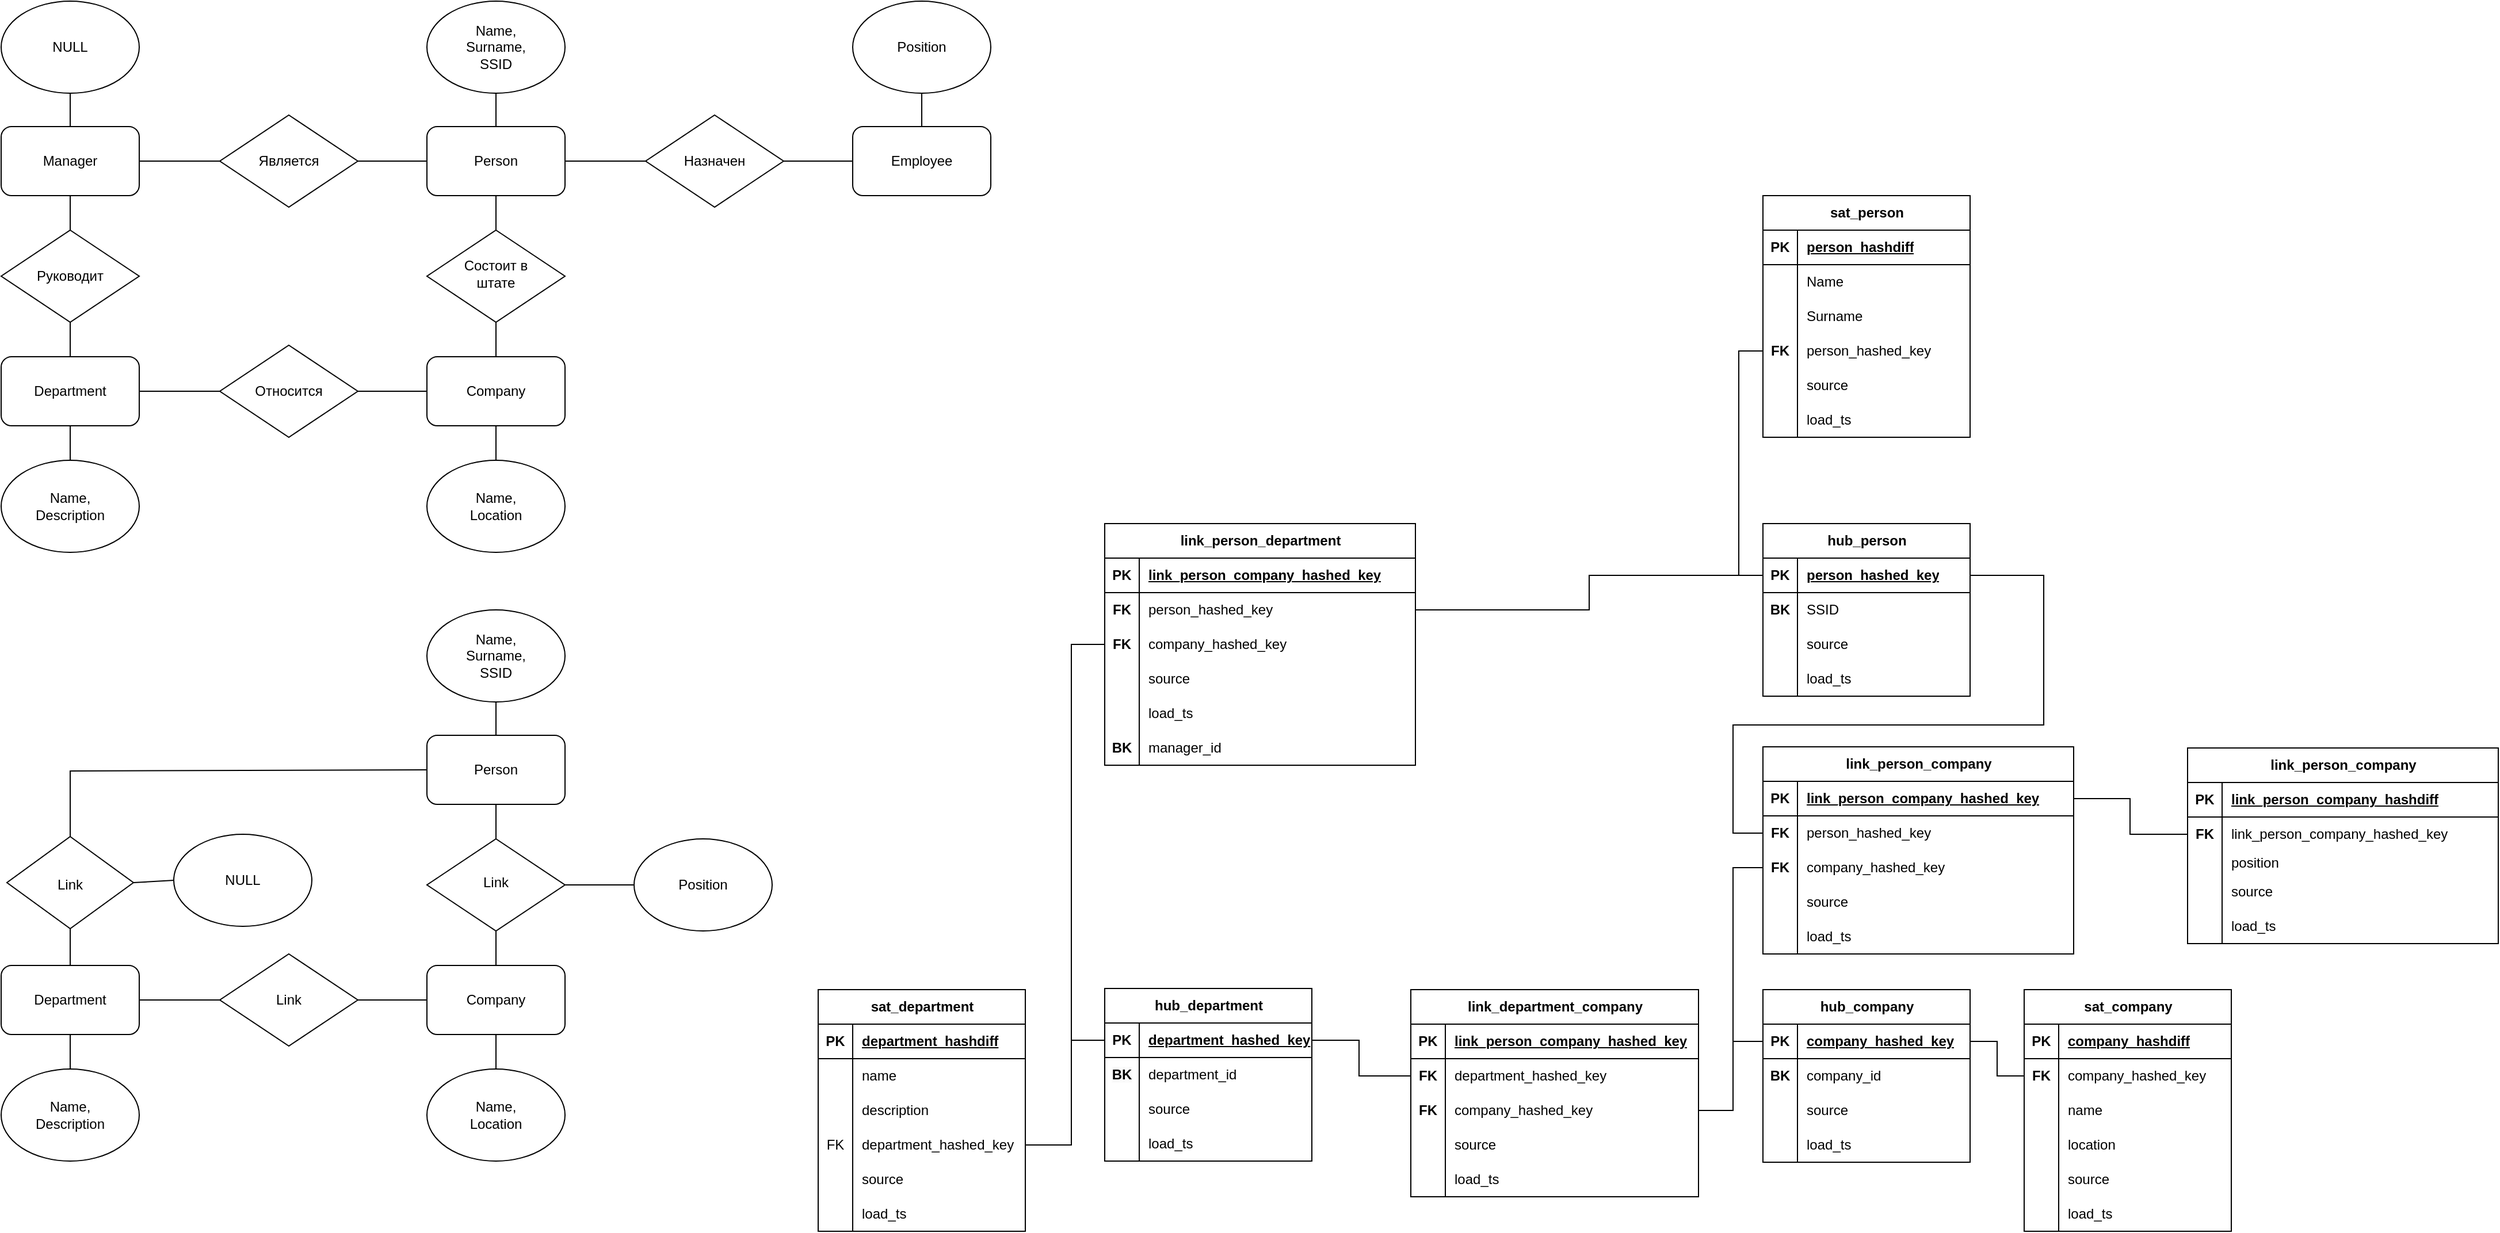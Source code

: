 <mxfile version="22.0.8" type="github">
  <diagram name="Страница — 1" id="f72o366MKgWSXFwdL696">
    <mxGraphModel dx="1265" dy="2404" grid="1" gridSize="10" guides="1" tooltips="1" connect="1" arrows="1" fold="1" page="1" pageScale="1" pageWidth="1169" pageHeight="1654" math="0" shadow="0">
      <root>
        <mxCell id="0" />
        <mxCell id="1" parent="0" />
        <mxCell id="_mkU_Q99oAZ2OvXKjkzv-1" value="" style="rounded=1;whiteSpace=wrap;html=1;" parent="1" vertex="1">
          <mxGeometry x="70" y="-1060" width="120" height="60" as="geometry" />
        </mxCell>
        <mxCell id="_mkU_Q99oAZ2OvXKjkzv-2" value="" style="rounded=1;whiteSpace=wrap;html=1;" parent="1" vertex="1">
          <mxGeometry x="440" y="-1060" width="120" height="60" as="geometry" />
        </mxCell>
        <mxCell id="_mkU_Q99oAZ2OvXKjkzv-3" value="" style="rounded=1;whiteSpace=wrap;html=1;" parent="1" vertex="1">
          <mxGeometry x="70" y="-860" width="120" height="60" as="geometry" />
        </mxCell>
        <mxCell id="_mkU_Q99oAZ2OvXKjkzv-4" value="" style="rounded=1;whiteSpace=wrap;html=1;" parent="1" vertex="1">
          <mxGeometry x="440" y="-860" width="120" height="60" as="geometry" />
        </mxCell>
        <mxCell id="_mkU_Q99oAZ2OvXKjkzv-5" value="" style="ellipse;whiteSpace=wrap;html=1;" parent="1" vertex="1">
          <mxGeometry x="70" y="-1169" width="120" height="80" as="geometry" />
        </mxCell>
        <mxCell id="_mkU_Q99oAZ2OvXKjkzv-6" value="" style="ellipse;whiteSpace=wrap;html=1;" parent="1" vertex="1">
          <mxGeometry x="70" y="-770" width="120" height="80" as="geometry" />
        </mxCell>
        <mxCell id="_mkU_Q99oAZ2OvXKjkzv-7" value="" style="ellipse;whiteSpace=wrap;html=1;" parent="1" vertex="1">
          <mxGeometry x="440" y="-770" width="120" height="80" as="geometry" />
        </mxCell>
        <mxCell id="_mkU_Q99oAZ2OvXKjkzv-8" value="" style="ellipse;whiteSpace=wrap;html=1;" parent="1" vertex="1">
          <mxGeometry x="440" y="-1169" width="120" height="80" as="geometry" />
        </mxCell>
        <mxCell id="_mkU_Q99oAZ2OvXKjkzv-9" value="Руководит" style="rhombus;whiteSpace=wrap;html=1;" parent="1" vertex="1">
          <mxGeometry x="70" y="-970" width="120" height="80" as="geometry" />
        </mxCell>
        <mxCell id="_mkU_Q99oAZ2OvXKjkzv-10" value="" style="rhombus;whiteSpace=wrap;html=1;" parent="1" vertex="1">
          <mxGeometry x="440" y="-970" width="120" height="80" as="geometry" />
        </mxCell>
        <mxCell id="_mkU_Q99oAZ2OvXKjkzv-11" value="" style="rhombus;whiteSpace=wrap;html=1;" parent="1" vertex="1">
          <mxGeometry x="260" y="-1070" width="120" height="80" as="geometry" />
        </mxCell>
        <mxCell id="_mkU_Q99oAZ2OvXKjkzv-12" value="" style="rhombus;whiteSpace=wrap;html=1;" parent="1" vertex="1">
          <mxGeometry x="260" y="-870" width="120" height="80" as="geometry" />
        </mxCell>
        <mxCell id="_mkU_Q99oAZ2OvXKjkzv-13" value="" style="endArrow=none;html=1;rounded=0;exitX=1;exitY=0.5;exitDx=0;exitDy=0;" parent="1" source="_mkU_Q99oAZ2OvXKjkzv-1" edge="1">
          <mxGeometry width="50" height="50" relative="1" as="geometry">
            <mxPoint x="220" y="-980" as="sourcePoint" />
            <mxPoint x="260" y="-1030" as="targetPoint" />
          </mxGeometry>
        </mxCell>
        <mxCell id="_mkU_Q99oAZ2OvXKjkzv-14" value="" style="endArrow=none;html=1;rounded=0;entryX=0.5;entryY=1;entryDx=0;entryDy=0;exitX=0.5;exitY=0;exitDx=0;exitDy=0;" parent="1" source="_mkU_Q99oAZ2OvXKjkzv-9" target="_mkU_Q99oAZ2OvXKjkzv-1" edge="1">
          <mxGeometry width="50" height="50" relative="1" as="geometry">
            <mxPoint x="270" y="-900" as="sourcePoint" />
            <mxPoint x="320" y="-950" as="targetPoint" />
          </mxGeometry>
        </mxCell>
        <mxCell id="_mkU_Q99oAZ2OvXKjkzv-15" value="" style="endArrow=none;html=1;rounded=0;entryX=0.5;entryY=1;entryDx=0;entryDy=0;exitX=0.5;exitY=0;exitDx=0;exitDy=0;" parent="1" source="_mkU_Q99oAZ2OvXKjkzv-3" target="_mkU_Q99oAZ2OvXKjkzv-9" edge="1">
          <mxGeometry width="50" height="50" relative="1" as="geometry">
            <mxPoint x="240" y="-860" as="sourcePoint" />
            <mxPoint x="290" y="-910" as="targetPoint" />
          </mxGeometry>
        </mxCell>
        <mxCell id="_mkU_Q99oAZ2OvXKjkzv-16" value="" style="endArrow=none;html=1;rounded=0;" parent="1" source="_mkU_Q99oAZ2OvXKjkzv-5" edge="1">
          <mxGeometry width="50" height="50" relative="1" as="geometry">
            <mxPoint x="130" y="-1039" as="sourcePoint" />
            <mxPoint x="130" y="-1060" as="targetPoint" />
          </mxGeometry>
        </mxCell>
        <mxCell id="_mkU_Q99oAZ2OvXKjkzv-17" value="" style="endArrow=none;html=1;rounded=0;entryX=0.5;entryY=1;entryDx=0;entryDy=0;" parent="1" source="_mkU_Q99oAZ2OvXKjkzv-2" target="_mkU_Q99oAZ2OvXKjkzv-8" edge="1">
          <mxGeometry width="50" height="50" relative="1" as="geometry">
            <mxPoint x="500" y="-1080.711" as="sourcePoint" />
            <mxPoint x="620" y="-1090" as="targetPoint" />
          </mxGeometry>
        </mxCell>
        <mxCell id="_mkU_Q99oAZ2OvXKjkzv-18" value="" style="endArrow=none;html=1;rounded=0;" parent="1" source="_mkU_Q99oAZ2OvXKjkzv-11" edge="1">
          <mxGeometry width="50" height="50" relative="1" as="geometry">
            <mxPoint x="380" y="-980" as="sourcePoint" />
            <mxPoint x="440" y="-1030" as="targetPoint" />
          </mxGeometry>
        </mxCell>
        <mxCell id="_mkU_Q99oAZ2OvXKjkzv-19" value="" style="endArrow=none;html=1;rounded=0;" parent="1" source="_mkU_Q99oAZ2OvXKjkzv-3" edge="1">
          <mxGeometry width="50" height="50" relative="1" as="geometry">
            <mxPoint x="190" y="-780" as="sourcePoint" />
            <mxPoint x="260.711" y="-830" as="targetPoint" />
          </mxGeometry>
        </mxCell>
        <mxCell id="_mkU_Q99oAZ2OvXKjkzv-20" value="" style="endArrow=none;html=1;rounded=0;" parent="1" source="_mkU_Q99oAZ2OvXKjkzv-12" edge="1">
          <mxGeometry width="50" height="50" relative="1" as="geometry">
            <mxPoint x="380" y="-780" as="sourcePoint" />
            <mxPoint x="440" y="-830" as="targetPoint" />
          </mxGeometry>
        </mxCell>
        <mxCell id="_mkU_Q99oAZ2OvXKjkzv-21" value="" style="endArrow=none;html=1;rounded=0;" parent="1" source="_mkU_Q99oAZ2OvXKjkzv-3" edge="1">
          <mxGeometry width="50" height="50" relative="1" as="geometry">
            <mxPoint x="130" y="-750" as="sourcePoint" />
            <mxPoint x="130" y="-770" as="targetPoint" />
          </mxGeometry>
        </mxCell>
        <mxCell id="_mkU_Q99oAZ2OvXKjkzv-22" value="" style="endArrow=none;html=1;rounded=0;" parent="1" source="_mkU_Q99oAZ2OvXKjkzv-4" edge="1">
          <mxGeometry width="50" height="50" relative="1" as="geometry">
            <mxPoint x="500" y="-880.711" as="sourcePoint" />
            <mxPoint x="500" y="-890" as="targetPoint" />
          </mxGeometry>
        </mxCell>
        <mxCell id="_mkU_Q99oAZ2OvXKjkzv-23" value="" style="endArrow=none;html=1;rounded=0;entryX=0.5;entryY=1;entryDx=0;entryDy=0;exitX=0.5;exitY=0;exitDx=0;exitDy=0;" parent="1" source="_mkU_Q99oAZ2OvXKjkzv-10" target="_mkU_Q99oAZ2OvXKjkzv-2" edge="1">
          <mxGeometry width="50" height="50" relative="1" as="geometry">
            <mxPoint x="490" y="-930" as="sourcePoint" />
            <mxPoint x="540" y="-980" as="targetPoint" />
          </mxGeometry>
        </mxCell>
        <mxCell id="_mkU_Q99oAZ2OvXKjkzv-24" value="" style="endArrow=none;html=1;rounded=0;" parent="1" source="_mkU_Q99oAZ2OvXKjkzv-4" edge="1">
          <mxGeometry width="50" height="50" relative="1" as="geometry">
            <mxPoint x="500" y="-750" as="sourcePoint" />
            <mxPoint x="500" y="-770" as="targetPoint" />
          </mxGeometry>
        </mxCell>
        <mxCell id="_mkU_Q99oAZ2OvXKjkzv-25" value="Manager" style="text;html=1;strokeColor=none;fillColor=none;align=center;verticalAlign=middle;whiteSpace=wrap;rounded=0;" parent="1" vertex="1">
          <mxGeometry x="100" y="-1045" width="60" height="30" as="geometry" />
        </mxCell>
        <mxCell id="_mkU_Q99oAZ2OvXKjkzv-26" value="Person" style="text;html=1;strokeColor=none;fillColor=none;align=center;verticalAlign=middle;whiteSpace=wrap;rounded=0;" parent="1" vertex="1">
          <mxGeometry x="470" y="-1045" width="60" height="30" as="geometry" />
        </mxCell>
        <mxCell id="_mkU_Q99oAZ2OvXKjkzv-27" value="Department" style="text;html=1;strokeColor=none;fillColor=none;align=center;verticalAlign=middle;whiteSpace=wrap;rounded=0;" parent="1" vertex="1">
          <mxGeometry x="100" y="-845" width="60" height="30" as="geometry" />
        </mxCell>
        <mxCell id="_mkU_Q99oAZ2OvXKjkzv-28" value="Company" style="text;html=1;strokeColor=none;fillColor=none;align=center;verticalAlign=middle;whiteSpace=wrap;rounded=0;" parent="1" vertex="1">
          <mxGeometry x="470" y="-845" width="60" height="30" as="geometry" />
        </mxCell>
        <mxCell id="_mkU_Q99oAZ2OvXKjkzv-29" value="Name, Surname, SSID" style="text;html=1;strokeColor=none;fillColor=none;align=center;verticalAlign=middle;whiteSpace=wrap;rounded=0;" parent="1" vertex="1">
          <mxGeometry x="470" y="-1144" width="60" height="30" as="geometry" />
        </mxCell>
        <mxCell id="_mkU_Q99oAZ2OvXKjkzv-30" value="Name, Description" style="text;html=1;strokeColor=none;fillColor=none;align=center;verticalAlign=middle;whiteSpace=wrap;rounded=0;" parent="1" vertex="1">
          <mxGeometry x="100" y="-745" width="60" height="30" as="geometry" />
        </mxCell>
        <mxCell id="_mkU_Q99oAZ2OvXKjkzv-31" value="Name, Location" style="text;html=1;strokeColor=none;fillColor=none;align=center;verticalAlign=middle;whiteSpace=wrap;rounded=0;" parent="1" vertex="1">
          <mxGeometry x="470" y="-745" width="60" height="30" as="geometry" />
        </mxCell>
        <mxCell id="_mkU_Q99oAZ2OvXKjkzv-32" value="NULL" style="text;html=1;strokeColor=none;fillColor=none;align=center;verticalAlign=middle;whiteSpace=wrap;rounded=0;" parent="1" vertex="1">
          <mxGeometry x="100" y="-1144" width="60" height="30" as="geometry" />
        </mxCell>
        <mxCell id="_mkU_Q99oAZ2OvXKjkzv-39" value="" style="rounded=1;whiteSpace=wrap;html=1;" parent="1" vertex="1">
          <mxGeometry x="810" y="-1060" width="120" height="60" as="geometry" />
        </mxCell>
        <mxCell id="_mkU_Q99oAZ2OvXKjkzv-40" value="" style="ellipse;whiteSpace=wrap;html=1;" parent="1" vertex="1">
          <mxGeometry x="810" y="-1169" width="120" height="80" as="geometry" />
        </mxCell>
        <mxCell id="_mkU_Q99oAZ2OvXKjkzv-41" value="" style="rhombus;whiteSpace=wrap;html=1;" parent="1" vertex="1">
          <mxGeometry x="630" y="-1070" width="120" height="80" as="geometry" />
        </mxCell>
        <mxCell id="_mkU_Q99oAZ2OvXKjkzv-42" value="" style="endArrow=none;html=1;rounded=0;exitX=1;exitY=0.5;exitDx=0;exitDy=0;" parent="1" edge="1">
          <mxGeometry width="50" height="50" relative="1" as="geometry">
            <mxPoint x="560" y="-1030" as="sourcePoint" />
            <mxPoint x="630" y="-1030" as="targetPoint" />
          </mxGeometry>
        </mxCell>
        <mxCell id="_mkU_Q99oAZ2OvXKjkzv-43" value="" style="endArrow=none;html=1;rounded=0;entryX=0.5;entryY=1;entryDx=0;entryDy=0;" parent="1" source="_mkU_Q99oAZ2OvXKjkzv-39" target="_mkU_Q99oAZ2OvXKjkzv-40" edge="1">
          <mxGeometry width="50" height="50" relative="1" as="geometry">
            <mxPoint x="870" y="-1080.711" as="sourcePoint" />
            <mxPoint x="990" y="-1090" as="targetPoint" />
          </mxGeometry>
        </mxCell>
        <mxCell id="_mkU_Q99oAZ2OvXKjkzv-44" value="" style="endArrow=none;html=1;rounded=0;" parent="1" source="_mkU_Q99oAZ2OvXKjkzv-41" edge="1">
          <mxGeometry width="50" height="50" relative="1" as="geometry">
            <mxPoint x="750" y="-980" as="sourcePoint" />
            <mxPoint x="810" y="-1030" as="targetPoint" />
          </mxGeometry>
        </mxCell>
        <mxCell id="_mkU_Q99oAZ2OvXKjkzv-45" value="Employee" style="text;html=1;strokeColor=none;fillColor=none;align=center;verticalAlign=middle;whiteSpace=wrap;rounded=0;" parent="1" vertex="1">
          <mxGeometry x="840" y="-1045" width="60" height="30" as="geometry" />
        </mxCell>
        <mxCell id="_mkU_Q99oAZ2OvXKjkzv-46" value="Position" style="text;html=1;strokeColor=none;fillColor=none;align=center;verticalAlign=middle;whiteSpace=wrap;rounded=0;" parent="1" vertex="1">
          <mxGeometry x="840" y="-1144" width="60" height="30" as="geometry" />
        </mxCell>
        <mxCell id="_mkU_Q99oAZ2OvXKjkzv-50" value="Является" style="text;html=1;strokeColor=none;fillColor=none;align=center;verticalAlign=middle;whiteSpace=wrap;rounded=0;" parent="1" vertex="1">
          <mxGeometry x="290" y="-1045" width="60" height="30" as="geometry" />
        </mxCell>
        <mxCell id="_mkU_Q99oAZ2OvXKjkzv-51" value="Относится" style="text;html=1;strokeColor=none;fillColor=none;align=center;verticalAlign=middle;whiteSpace=wrap;rounded=0;" parent="1" vertex="1">
          <mxGeometry x="290" y="-845" width="60" height="30" as="geometry" />
        </mxCell>
        <mxCell id="_mkU_Q99oAZ2OvXKjkzv-53" value="Назначен" style="text;html=1;strokeColor=none;fillColor=none;align=center;verticalAlign=middle;whiteSpace=wrap;rounded=0;" parent="1" vertex="1">
          <mxGeometry x="660" y="-1045" width="60" height="30" as="geometry" />
        </mxCell>
        <mxCell id="_mkU_Q99oAZ2OvXKjkzv-55" value="Состоит в штате" style="text;html=1;strokeColor=none;fillColor=none;align=center;verticalAlign=middle;whiteSpace=wrap;rounded=0;" parent="1" vertex="1">
          <mxGeometry x="470" y="-947" width="60" height="30" as="geometry" />
        </mxCell>
        <mxCell id="_mkU_Q99oAZ2OvXKjkzv-110" value="" style="rounded=1;whiteSpace=wrap;html=1;" parent="1" vertex="1">
          <mxGeometry x="440" y="-531" width="120" height="60" as="geometry" />
        </mxCell>
        <mxCell id="_mkU_Q99oAZ2OvXKjkzv-111" value="" style="rounded=1;whiteSpace=wrap;html=1;" parent="1" vertex="1">
          <mxGeometry x="70" y="-331" width="120" height="60" as="geometry" />
        </mxCell>
        <mxCell id="_mkU_Q99oAZ2OvXKjkzv-112" value="" style="rounded=1;whiteSpace=wrap;html=1;" parent="1" vertex="1">
          <mxGeometry x="440" y="-331" width="120" height="60" as="geometry" />
        </mxCell>
        <mxCell id="_mkU_Q99oAZ2OvXKjkzv-114" value="" style="ellipse;whiteSpace=wrap;html=1;" parent="1" vertex="1">
          <mxGeometry x="70" y="-241" width="120" height="80" as="geometry" />
        </mxCell>
        <mxCell id="_mkU_Q99oAZ2OvXKjkzv-115" value="" style="ellipse;whiteSpace=wrap;html=1;" parent="1" vertex="1">
          <mxGeometry x="440" y="-241" width="120" height="80" as="geometry" />
        </mxCell>
        <mxCell id="_mkU_Q99oAZ2OvXKjkzv-116" value="" style="ellipse;whiteSpace=wrap;html=1;" parent="1" vertex="1">
          <mxGeometry x="440" y="-640" width="120" height="80" as="geometry" />
        </mxCell>
        <mxCell id="_mkU_Q99oAZ2OvXKjkzv-118" value="" style="rhombus;whiteSpace=wrap;html=1;" parent="1" vertex="1">
          <mxGeometry x="440" y="-441" width="120" height="80" as="geometry" />
        </mxCell>
        <mxCell id="_mkU_Q99oAZ2OvXKjkzv-120" value="" style="rhombus;whiteSpace=wrap;html=1;" parent="1" vertex="1">
          <mxGeometry x="260" y="-341" width="120" height="80" as="geometry" />
        </mxCell>
        <mxCell id="_mkU_Q99oAZ2OvXKjkzv-125" value="" style="endArrow=none;html=1;rounded=0;entryX=0.5;entryY=1;entryDx=0;entryDy=0;" parent="1" source="_mkU_Q99oAZ2OvXKjkzv-110" target="_mkU_Q99oAZ2OvXKjkzv-116" edge="1">
          <mxGeometry width="50" height="50" relative="1" as="geometry">
            <mxPoint x="500" y="-551.711" as="sourcePoint" />
            <mxPoint x="620" y="-561" as="targetPoint" />
          </mxGeometry>
        </mxCell>
        <mxCell id="_mkU_Q99oAZ2OvXKjkzv-127" value="" style="endArrow=none;html=1;rounded=0;" parent="1" source="_mkU_Q99oAZ2OvXKjkzv-111" edge="1">
          <mxGeometry width="50" height="50" relative="1" as="geometry">
            <mxPoint x="190" y="-251" as="sourcePoint" />
            <mxPoint x="260.711" y="-301" as="targetPoint" />
          </mxGeometry>
        </mxCell>
        <mxCell id="_mkU_Q99oAZ2OvXKjkzv-128" value="" style="endArrow=none;html=1;rounded=0;" parent="1" source="_mkU_Q99oAZ2OvXKjkzv-120" edge="1">
          <mxGeometry width="50" height="50" relative="1" as="geometry">
            <mxPoint x="380" y="-251" as="sourcePoint" />
            <mxPoint x="440" y="-301" as="targetPoint" />
          </mxGeometry>
        </mxCell>
        <mxCell id="_mkU_Q99oAZ2OvXKjkzv-129" value="" style="endArrow=none;html=1;rounded=0;" parent="1" source="_mkU_Q99oAZ2OvXKjkzv-111" edge="1">
          <mxGeometry width="50" height="50" relative="1" as="geometry">
            <mxPoint x="130" y="-221" as="sourcePoint" />
            <mxPoint x="130" y="-241" as="targetPoint" />
          </mxGeometry>
        </mxCell>
        <mxCell id="_mkU_Q99oAZ2OvXKjkzv-130" value="" style="endArrow=none;html=1;rounded=0;" parent="1" source="_mkU_Q99oAZ2OvXKjkzv-112" edge="1">
          <mxGeometry width="50" height="50" relative="1" as="geometry">
            <mxPoint x="500" y="-351.711" as="sourcePoint" />
            <mxPoint x="500" y="-361" as="targetPoint" />
          </mxGeometry>
        </mxCell>
        <mxCell id="_mkU_Q99oAZ2OvXKjkzv-131" value="" style="endArrow=none;html=1;rounded=0;entryX=0.5;entryY=1;entryDx=0;entryDy=0;exitX=0.5;exitY=0;exitDx=0;exitDy=0;" parent="1" source="_mkU_Q99oAZ2OvXKjkzv-118" target="_mkU_Q99oAZ2OvXKjkzv-110" edge="1">
          <mxGeometry width="50" height="50" relative="1" as="geometry">
            <mxPoint x="490" y="-401" as="sourcePoint" />
            <mxPoint x="540" y="-451" as="targetPoint" />
          </mxGeometry>
        </mxCell>
        <mxCell id="_mkU_Q99oAZ2OvXKjkzv-132" value="" style="endArrow=none;html=1;rounded=0;" parent="1" source="_mkU_Q99oAZ2OvXKjkzv-112" edge="1">
          <mxGeometry width="50" height="50" relative="1" as="geometry">
            <mxPoint x="500" y="-221" as="sourcePoint" />
            <mxPoint x="500" y="-241" as="targetPoint" />
          </mxGeometry>
        </mxCell>
        <mxCell id="_mkU_Q99oAZ2OvXKjkzv-134" value="Person" style="text;html=1;strokeColor=none;fillColor=none;align=center;verticalAlign=middle;whiteSpace=wrap;rounded=0;" parent="1" vertex="1">
          <mxGeometry x="470" y="-516" width="60" height="30" as="geometry" />
        </mxCell>
        <mxCell id="_mkU_Q99oAZ2OvXKjkzv-135" value="Department" style="text;html=1;strokeColor=none;fillColor=none;align=center;verticalAlign=middle;whiteSpace=wrap;rounded=0;" parent="1" vertex="1">
          <mxGeometry x="100" y="-316" width="60" height="30" as="geometry" />
        </mxCell>
        <mxCell id="_mkU_Q99oAZ2OvXKjkzv-136" value="Company" style="text;html=1;strokeColor=none;fillColor=none;align=center;verticalAlign=middle;whiteSpace=wrap;rounded=0;" parent="1" vertex="1">
          <mxGeometry x="470" y="-316" width="60" height="30" as="geometry" />
        </mxCell>
        <mxCell id="_mkU_Q99oAZ2OvXKjkzv-137" value="Name, Surname, SSID" style="text;html=1;strokeColor=none;fillColor=none;align=center;verticalAlign=middle;whiteSpace=wrap;rounded=0;" parent="1" vertex="1">
          <mxGeometry x="470" y="-615" width="60" height="30" as="geometry" />
        </mxCell>
        <mxCell id="_mkU_Q99oAZ2OvXKjkzv-138" value="Name, Description" style="text;html=1;strokeColor=none;fillColor=none;align=center;verticalAlign=middle;whiteSpace=wrap;rounded=0;" parent="1" vertex="1">
          <mxGeometry x="100" y="-216" width="60" height="30" as="geometry" />
        </mxCell>
        <mxCell id="_mkU_Q99oAZ2OvXKjkzv-139" value="Name, Location" style="text;html=1;strokeColor=none;fillColor=none;align=center;verticalAlign=middle;whiteSpace=wrap;rounded=0;" parent="1" vertex="1">
          <mxGeometry x="470" y="-216" width="60" height="30" as="geometry" />
        </mxCell>
        <mxCell id="_mkU_Q99oAZ2OvXKjkzv-157" value="" style="rhombus;whiteSpace=wrap;html=1;" parent="1" vertex="1">
          <mxGeometry x="75" y="-443" width="110" height="80" as="geometry" />
        </mxCell>
        <mxCell id="_mkU_Q99oAZ2OvXKjkzv-158" value="" style="endArrow=none;html=1;rounded=0;entryX=0;entryY=0.5;entryDx=0;entryDy=0;exitX=0.5;exitY=0;exitDx=0;exitDy=0;" parent="1" source="_mkU_Q99oAZ2OvXKjkzv-157" target="_mkU_Q99oAZ2OvXKjkzv-110" edge="1">
          <mxGeometry width="50" height="50" relative="1" as="geometry">
            <mxPoint x="390" y="-480" as="sourcePoint" />
            <mxPoint x="440" y="-530" as="targetPoint" />
            <Array as="points">
              <mxPoint x="130" y="-500" />
            </Array>
          </mxGeometry>
        </mxCell>
        <mxCell id="_mkU_Q99oAZ2OvXKjkzv-160" value="" style="endArrow=none;html=1;rounded=0;exitX=0.5;exitY=0;exitDx=0;exitDy=0;entryX=0.5;entryY=1;entryDx=0;entryDy=0;" parent="1" source="_mkU_Q99oAZ2OvXKjkzv-111" target="_mkU_Q99oAZ2OvXKjkzv-157" edge="1">
          <mxGeometry width="50" height="50" relative="1" as="geometry">
            <mxPoint x="390" y="-480" as="sourcePoint" />
            <mxPoint x="440" y="-530" as="targetPoint" />
          </mxGeometry>
        </mxCell>
        <mxCell id="67XH6citoKqBVog8yFgp-5" value="Link" style="text;html=1;strokeColor=none;fillColor=none;align=center;verticalAlign=middle;whiteSpace=wrap;rounded=0;" vertex="1" parent="1">
          <mxGeometry x="100" y="-416" width="60" height="30" as="geometry" />
        </mxCell>
        <mxCell id="67XH6citoKqBVog8yFgp-6" value="Link" style="text;html=1;strokeColor=none;fillColor=none;align=center;verticalAlign=middle;whiteSpace=wrap;rounded=0;" vertex="1" parent="1">
          <mxGeometry x="290" y="-316" width="60" height="30" as="geometry" />
        </mxCell>
        <mxCell id="67XH6citoKqBVog8yFgp-7" value="Link" style="text;html=1;strokeColor=none;fillColor=none;align=center;verticalAlign=middle;whiteSpace=wrap;rounded=0;" vertex="1" parent="1">
          <mxGeometry x="470" y="-418" width="60" height="30" as="geometry" />
        </mxCell>
        <mxCell id="67XH6citoKqBVog8yFgp-8" value="" style="ellipse;whiteSpace=wrap;html=1;" vertex="1" parent="1">
          <mxGeometry x="620" y="-441" width="120" height="80" as="geometry" />
        </mxCell>
        <mxCell id="67XH6citoKqBVog8yFgp-9" value="" style="endArrow=none;html=1;rounded=0;entryX=0;entryY=0.5;entryDx=0;entryDy=0;exitX=1;exitY=0.5;exitDx=0;exitDy=0;" edge="1" parent="1" source="_mkU_Q99oAZ2OvXKjkzv-118" target="67XH6citoKqBVog8yFgp-8">
          <mxGeometry width="50" height="50" relative="1" as="geometry">
            <mxPoint x="550" y="-320" as="sourcePoint" />
            <mxPoint x="600" y="-370" as="targetPoint" />
          </mxGeometry>
        </mxCell>
        <mxCell id="67XH6citoKqBVog8yFgp-10" value="Position" style="text;html=1;strokeColor=none;fillColor=none;align=center;verticalAlign=middle;whiteSpace=wrap;rounded=0;" vertex="1" parent="1">
          <mxGeometry x="650" y="-416" width="60" height="30" as="geometry" />
        </mxCell>
        <mxCell id="67XH6citoKqBVog8yFgp-12" value="" style="ellipse;whiteSpace=wrap;html=1;" vertex="1" parent="1">
          <mxGeometry x="220" y="-445" width="120" height="80" as="geometry" />
        </mxCell>
        <mxCell id="67XH6citoKqBVog8yFgp-13" value="" style="endArrow=none;html=1;rounded=0;exitX=1;exitY=0.5;exitDx=0;exitDy=0;entryX=0;entryY=0.5;entryDx=0;entryDy=0;" edge="1" parent="1" source="_mkU_Q99oAZ2OvXKjkzv-157" target="67XH6citoKqBVog8yFgp-12">
          <mxGeometry width="50" height="50" relative="1" as="geometry">
            <mxPoint x="440" y="-410" as="sourcePoint" />
            <mxPoint x="490" y="-460" as="targetPoint" />
          </mxGeometry>
        </mxCell>
        <mxCell id="67XH6citoKqBVog8yFgp-14" value="NULL" style="text;html=1;strokeColor=none;fillColor=none;align=center;verticalAlign=middle;whiteSpace=wrap;rounded=0;" vertex="1" parent="1">
          <mxGeometry x="250" y="-420" width="60" height="30" as="geometry" />
        </mxCell>
        <mxCell id="iSEv6aO2_5NtcfzIq89j-139" value="sat_person" style="shape=table;startSize=30;container=1;collapsible=1;childLayout=tableLayout;fixedRows=1;rowLines=0;fontStyle=1;align=center;resizeLast=1;html=1;" vertex="1" parent="1">
          <mxGeometry x="1601" y="-1000" width="180" height="210" as="geometry" />
        </mxCell>
        <mxCell id="iSEv6aO2_5NtcfzIq89j-140" value="" style="shape=tableRow;horizontal=0;startSize=0;swimlaneHead=0;swimlaneBody=0;fillColor=none;collapsible=0;dropTarget=0;points=[[0,0.5],[1,0.5]];portConstraint=eastwest;top=0;left=0;right=0;bottom=1;" vertex="1" parent="iSEv6aO2_5NtcfzIq89j-139">
          <mxGeometry y="30" width="180" height="30" as="geometry" />
        </mxCell>
        <mxCell id="iSEv6aO2_5NtcfzIq89j-141" value="PK" style="shape=partialRectangle;connectable=0;fillColor=none;top=0;left=0;bottom=0;right=0;fontStyle=1;overflow=hidden;whiteSpace=wrap;html=1;" vertex="1" parent="iSEv6aO2_5NtcfzIq89j-140">
          <mxGeometry width="30" height="30" as="geometry">
            <mxRectangle width="30" height="30" as="alternateBounds" />
          </mxGeometry>
        </mxCell>
        <mxCell id="iSEv6aO2_5NtcfzIq89j-142" value="person_hashdiff" style="shape=partialRectangle;connectable=0;fillColor=none;top=0;left=0;bottom=0;right=0;align=left;spacingLeft=6;fontStyle=5;overflow=hidden;whiteSpace=wrap;html=1;" vertex="1" parent="iSEv6aO2_5NtcfzIq89j-140">
          <mxGeometry x="30" width="150" height="30" as="geometry">
            <mxRectangle width="150" height="30" as="alternateBounds" />
          </mxGeometry>
        </mxCell>
        <mxCell id="iSEv6aO2_5NtcfzIq89j-143" value="" style="shape=tableRow;horizontal=0;startSize=0;swimlaneHead=0;swimlaneBody=0;fillColor=none;collapsible=0;dropTarget=0;points=[[0,0.5],[1,0.5]];portConstraint=eastwest;top=0;left=0;right=0;bottom=0;" vertex="1" parent="iSEv6aO2_5NtcfzIq89j-139">
          <mxGeometry y="60" width="180" height="30" as="geometry" />
        </mxCell>
        <mxCell id="iSEv6aO2_5NtcfzIq89j-144" value="" style="shape=partialRectangle;connectable=0;fillColor=none;top=0;left=0;bottom=0;right=0;editable=1;overflow=hidden;whiteSpace=wrap;html=1;" vertex="1" parent="iSEv6aO2_5NtcfzIq89j-143">
          <mxGeometry width="30" height="30" as="geometry">
            <mxRectangle width="30" height="30" as="alternateBounds" />
          </mxGeometry>
        </mxCell>
        <mxCell id="iSEv6aO2_5NtcfzIq89j-145" value="Name" style="shape=partialRectangle;connectable=0;fillColor=none;top=0;left=0;bottom=0;right=0;align=left;spacingLeft=6;overflow=hidden;whiteSpace=wrap;html=1;" vertex="1" parent="iSEv6aO2_5NtcfzIq89j-143">
          <mxGeometry x="30" width="150" height="30" as="geometry">
            <mxRectangle width="150" height="30" as="alternateBounds" />
          </mxGeometry>
        </mxCell>
        <mxCell id="iSEv6aO2_5NtcfzIq89j-146" value="" style="shape=tableRow;horizontal=0;startSize=0;swimlaneHead=0;swimlaneBody=0;fillColor=none;collapsible=0;dropTarget=0;points=[[0,0.5],[1,0.5]];portConstraint=eastwest;top=0;left=0;right=0;bottom=0;" vertex="1" parent="iSEv6aO2_5NtcfzIq89j-139">
          <mxGeometry y="90" width="180" height="30" as="geometry" />
        </mxCell>
        <mxCell id="iSEv6aO2_5NtcfzIq89j-147" value="" style="shape=partialRectangle;connectable=0;fillColor=none;top=0;left=0;bottom=0;right=0;editable=1;overflow=hidden;whiteSpace=wrap;html=1;" vertex="1" parent="iSEv6aO2_5NtcfzIq89j-146">
          <mxGeometry width="30" height="30" as="geometry">
            <mxRectangle width="30" height="30" as="alternateBounds" />
          </mxGeometry>
        </mxCell>
        <mxCell id="iSEv6aO2_5NtcfzIq89j-148" value="Surname" style="shape=partialRectangle;connectable=0;fillColor=none;top=0;left=0;bottom=0;right=0;align=left;spacingLeft=6;overflow=hidden;whiteSpace=wrap;html=1;" vertex="1" parent="iSEv6aO2_5NtcfzIq89j-146">
          <mxGeometry x="30" width="150" height="30" as="geometry">
            <mxRectangle width="150" height="30" as="alternateBounds" />
          </mxGeometry>
        </mxCell>
        <mxCell id="iSEv6aO2_5NtcfzIq89j-152" value="" style="shape=tableRow;horizontal=0;startSize=0;swimlaneHead=0;swimlaneBody=0;fillColor=none;collapsible=0;dropTarget=0;points=[[0,0.5],[1,0.5]];portConstraint=eastwest;top=0;left=0;right=0;bottom=0;" vertex="1" parent="iSEv6aO2_5NtcfzIq89j-139">
          <mxGeometry y="120" width="180" height="30" as="geometry" />
        </mxCell>
        <mxCell id="iSEv6aO2_5NtcfzIq89j-153" value="&lt;b&gt;FK&lt;/b&gt;" style="shape=partialRectangle;connectable=0;fillColor=none;top=0;left=0;bottom=0;right=0;editable=1;overflow=hidden;whiteSpace=wrap;html=1;" vertex="1" parent="iSEv6aO2_5NtcfzIq89j-152">
          <mxGeometry width="30" height="30" as="geometry">
            <mxRectangle width="30" height="30" as="alternateBounds" />
          </mxGeometry>
        </mxCell>
        <mxCell id="iSEv6aO2_5NtcfzIq89j-154" value="person_hashed_key" style="shape=partialRectangle;connectable=0;fillColor=none;top=0;left=0;bottom=0;right=0;align=left;spacingLeft=6;overflow=hidden;whiteSpace=wrap;html=1;" vertex="1" parent="iSEv6aO2_5NtcfzIq89j-152">
          <mxGeometry x="30" width="150" height="30" as="geometry">
            <mxRectangle width="150" height="30" as="alternateBounds" />
          </mxGeometry>
        </mxCell>
        <mxCell id="iSEv6aO2_5NtcfzIq89j-155" value="" style="shape=tableRow;horizontal=0;startSize=0;swimlaneHead=0;swimlaneBody=0;fillColor=none;collapsible=0;dropTarget=0;points=[[0,0.5],[1,0.5]];portConstraint=eastwest;top=0;left=0;right=0;bottom=0;" vertex="1" parent="iSEv6aO2_5NtcfzIq89j-139">
          <mxGeometry y="150" width="180" height="30" as="geometry" />
        </mxCell>
        <mxCell id="iSEv6aO2_5NtcfzIq89j-156" value="" style="shape=partialRectangle;connectable=0;fillColor=none;top=0;left=0;bottom=0;right=0;editable=1;overflow=hidden;whiteSpace=wrap;html=1;" vertex="1" parent="iSEv6aO2_5NtcfzIq89j-155">
          <mxGeometry width="30" height="30" as="geometry">
            <mxRectangle width="30" height="30" as="alternateBounds" />
          </mxGeometry>
        </mxCell>
        <mxCell id="iSEv6aO2_5NtcfzIq89j-157" value="source" style="shape=partialRectangle;connectable=0;fillColor=none;top=0;left=0;bottom=0;right=0;align=left;spacingLeft=6;overflow=hidden;whiteSpace=wrap;html=1;" vertex="1" parent="iSEv6aO2_5NtcfzIq89j-155">
          <mxGeometry x="30" width="150" height="30" as="geometry">
            <mxRectangle width="150" height="30" as="alternateBounds" />
          </mxGeometry>
        </mxCell>
        <mxCell id="iSEv6aO2_5NtcfzIq89j-158" value="" style="shape=tableRow;horizontal=0;startSize=0;swimlaneHead=0;swimlaneBody=0;fillColor=none;collapsible=0;dropTarget=0;points=[[0,0.5],[1,0.5]];portConstraint=eastwest;top=0;left=0;right=0;bottom=0;" vertex="1" parent="iSEv6aO2_5NtcfzIq89j-139">
          <mxGeometry y="180" width="180" height="30" as="geometry" />
        </mxCell>
        <mxCell id="iSEv6aO2_5NtcfzIq89j-159" value="" style="shape=partialRectangle;connectable=0;fillColor=none;top=0;left=0;bottom=0;right=0;editable=1;overflow=hidden;whiteSpace=wrap;html=1;" vertex="1" parent="iSEv6aO2_5NtcfzIq89j-158">
          <mxGeometry width="30" height="30" as="geometry">
            <mxRectangle width="30" height="30" as="alternateBounds" />
          </mxGeometry>
        </mxCell>
        <mxCell id="iSEv6aO2_5NtcfzIq89j-160" value="load_ts" style="shape=partialRectangle;connectable=0;fillColor=none;top=0;left=0;bottom=0;right=0;align=left;spacingLeft=6;overflow=hidden;whiteSpace=wrap;html=1;" vertex="1" parent="iSEv6aO2_5NtcfzIq89j-158">
          <mxGeometry x="30" width="150" height="30" as="geometry">
            <mxRectangle width="150" height="30" as="alternateBounds" />
          </mxGeometry>
        </mxCell>
        <mxCell id="iSEv6aO2_5NtcfzIq89j-161" value="hub_person" style="shape=table;startSize=30;container=1;collapsible=1;childLayout=tableLayout;fixedRows=1;rowLines=0;fontStyle=1;align=center;resizeLast=1;html=1;" vertex="1" parent="1">
          <mxGeometry x="1601" y="-715" width="180" height="150" as="geometry" />
        </mxCell>
        <mxCell id="iSEv6aO2_5NtcfzIq89j-162" value="" style="shape=tableRow;horizontal=0;startSize=0;swimlaneHead=0;swimlaneBody=0;fillColor=none;collapsible=0;dropTarget=0;points=[[0,0.5],[1,0.5]];portConstraint=eastwest;top=0;left=0;right=0;bottom=1;" vertex="1" parent="iSEv6aO2_5NtcfzIq89j-161">
          <mxGeometry y="30" width="180" height="30" as="geometry" />
        </mxCell>
        <mxCell id="iSEv6aO2_5NtcfzIq89j-163" value="PK" style="shape=partialRectangle;connectable=0;fillColor=none;top=0;left=0;bottom=0;right=0;fontStyle=1;overflow=hidden;whiteSpace=wrap;html=1;" vertex="1" parent="iSEv6aO2_5NtcfzIq89j-162">
          <mxGeometry width="30" height="30" as="geometry">
            <mxRectangle width="30" height="30" as="alternateBounds" />
          </mxGeometry>
        </mxCell>
        <mxCell id="iSEv6aO2_5NtcfzIq89j-164" value="person_hashed_key" style="shape=partialRectangle;connectable=0;fillColor=none;top=0;left=0;bottom=0;right=0;align=left;spacingLeft=6;fontStyle=5;overflow=hidden;whiteSpace=wrap;html=1;" vertex="1" parent="iSEv6aO2_5NtcfzIq89j-162">
          <mxGeometry x="30" width="150" height="30" as="geometry">
            <mxRectangle width="150" height="30" as="alternateBounds" />
          </mxGeometry>
        </mxCell>
        <mxCell id="iSEv6aO2_5NtcfzIq89j-165" value="" style="shape=tableRow;horizontal=0;startSize=0;swimlaneHead=0;swimlaneBody=0;fillColor=none;collapsible=0;dropTarget=0;points=[[0,0.5],[1,0.5]];portConstraint=eastwest;top=0;left=0;right=0;bottom=0;" vertex="1" parent="iSEv6aO2_5NtcfzIq89j-161">
          <mxGeometry y="60" width="180" height="30" as="geometry" />
        </mxCell>
        <mxCell id="iSEv6aO2_5NtcfzIq89j-166" value="&lt;b&gt;BK&lt;/b&gt;" style="shape=partialRectangle;connectable=0;fillColor=none;top=0;left=0;bottom=0;right=0;editable=1;overflow=hidden;whiteSpace=wrap;html=1;" vertex="1" parent="iSEv6aO2_5NtcfzIq89j-165">
          <mxGeometry width="30" height="30" as="geometry">
            <mxRectangle width="30" height="30" as="alternateBounds" />
          </mxGeometry>
        </mxCell>
        <mxCell id="iSEv6aO2_5NtcfzIq89j-167" value="SSID" style="shape=partialRectangle;connectable=0;fillColor=none;top=0;left=0;bottom=0;right=0;align=left;spacingLeft=6;overflow=hidden;whiteSpace=wrap;html=1;" vertex="1" parent="iSEv6aO2_5NtcfzIq89j-165">
          <mxGeometry x="30" width="150" height="30" as="geometry">
            <mxRectangle width="150" height="30" as="alternateBounds" />
          </mxGeometry>
        </mxCell>
        <mxCell id="iSEv6aO2_5NtcfzIq89j-168" value="" style="shape=tableRow;horizontal=0;startSize=0;swimlaneHead=0;swimlaneBody=0;fillColor=none;collapsible=0;dropTarget=0;points=[[0,0.5],[1,0.5]];portConstraint=eastwest;top=0;left=0;right=0;bottom=0;" vertex="1" parent="iSEv6aO2_5NtcfzIq89j-161">
          <mxGeometry y="90" width="180" height="30" as="geometry" />
        </mxCell>
        <mxCell id="iSEv6aO2_5NtcfzIq89j-169" value="" style="shape=partialRectangle;connectable=0;fillColor=none;top=0;left=0;bottom=0;right=0;editable=1;overflow=hidden;whiteSpace=wrap;html=1;" vertex="1" parent="iSEv6aO2_5NtcfzIq89j-168">
          <mxGeometry width="30" height="30" as="geometry">
            <mxRectangle width="30" height="30" as="alternateBounds" />
          </mxGeometry>
        </mxCell>
        <mxCell id="iSEv6aO2_5NtcfzIq89j-170" value="source" style="shape=partialRectangle;connectable=0;fillColor=none;top=0;left=0;bottom=0;right=0;align=left;spacingLeft=6;overflow=hidden;whiteSpace=wrap;html=1;" vertex="1" parent="iSEv6aO2_5NtcfzIq89j-168">
          <mxGeometry x="30" width="150" height="30" as="geometry">
            <mxRectangle width="150" height="30" as="alternateBounds" />
          </mxGeometry>
        </mxCell>
        <mxCell id="iSEv6aO2_5NtcfzIq89j-171" value="" style="shape=tableRow;horizontal=0;startSize=0;swimlaneHead=0;swimlaneBody=0;fillColor=none;collapsible=0;dropTarget=0;points=[[0,0.5],[1,0.5]];portConstraint=eastwest;top=0;left=0;right=0;bottom=0;" vertex="1" parent="iSEv6aO2_5NtcfzIq89j-161">
          <mxGeometry y="120" width="180" height="30" as="geometry" />
        </mxCell>
        <mxCell id="iSEv6aO2_5NtcfzIq89j-172" value="" style="shape=partialRectangle;connectable=0;fillColor=none;top=0;left=0;bottom=0;right=0;editable=1;overflow=hidden;whiteSpace=wrap;html=1;" vertex="1" parent="iSEv6aO2_5NtcfzIq89j-171">
          <mxGeometry width="30" height="30" as="geometry">
            <mxRectangle width="30" height="30" as="alternateBounds" />
          </mxGeometry>
        </mxCell>
        <mxCell id="iSEv6aO2_5NtcfzIq89j-173" value="load_ts" style="shape=partialRectangle;connectable=0;fillColor=none;top=0;left=0;bottom=0;right=0;align=left;spacingLeft=6;overflow=hidden;whiteSpace=wrap;html=1;" vertex="1" parent="iSEv6aO2_5NtcfzIq89j-171">
          <mxGeometry x="30" width="150" height="30" as="geometry">
            <mxRectangle width="150" height="30" as="alternateBounds" />
          </mxGeometry>
        </mxCell>
        <mxCell id="iSEv6aO2_5NtcfzIq89j-174" value="link_person_company" style="shape=table;startSize=30;container=1;collapsible=1;childLayout=tableLayout;fixedRows=1;rowLines=0;fontStyle=1;align=center;resizeLast=1;html=1;" vertex="1" parent="1">
          <mxGeometry x="1601" y="-521" width="270" height="180" as="geometry" />
        </mxCell>
        <mxCell id="iSEv6aO2_5NtcfzIq89j-175" value="" style="shape=tableRow;horizontal=0;startSize=0;swimlaneHead=0;swimlaneBody=0;fillColor=none;collapsible=0;dropTarget=0;points=[[0,0.5],[1,0.5]];portConstraint=eastwest;top=0;left=0;right=0;bottom=1;" vertex="1" parent="iSEv6aO2_5NtcfzIq89j-174">
          <mxGeometry y="30" width="270" height="30" as="geometry" />
        </mxCell>
        <mxCell id="iSEv6aO2_5NtcfzIq89j-176" value="PK" style="shape=partialRectangle;connectable=0;fillColor=none;top=0;left=0;bottom=0;right=0;fontStyle=1;overflow=hidden;whiteSpace=wrap;html=1;" vertex="1" parent="iSEv6aO2_5NtcfzIq89j-175">
          <mxGeometry width="30" height="30" as="geometry">
            <mxRectangle width="30" height="30" as="alternateBounds" />
          </mxGeometry>
        </mxCell>
        <mxCell id="iSEv6aO2_5NtcfzIq89j-177" value="link_person_company_hashed_key" style="shape=partialRectangle;connectable=0;fillColor=none;top=0;left=0;bottom=0;right=0;align=left;spacingLeft=6;fontStyle=5;overflow=hidden;whiteSpace=wrap;html=1;" vertex="1" parent="iSEv6aO2_5NtcfzIq89j-175">
          <mxGeometry x="30" width="240" height="30" as="geometry">
            <mxRectangle width="240" height="30" as="alternateBounds" />
          </mxGeometry>
        </mxCell>
        <mxCell id="iSEv6aO2_5NtcfzIq89j-178" value="" style="shape=tableRow;horizontal=0;startSize=0;swimlaneHead=0;swimlaneBody=0;fillColor=none;collapsible=0;dropTarget=0;points=[[0,0.5],[1,0.5]];portConstraint=eastwest;top=0;left=0;right=0;bottom=0;" vertex="1" parent="iSEv6aO2_5NtcfzIq89j-174">
          <mxGeometry y="60" width="270" height="30" as="geometry" />
        </mxCell>
        <mxCell id="iSEv6aO2_5NtcfzIq89j-179" value="FK" style="shape=partialRectangle;connectable=0;fillColor=none;top=0;left=0;bottom=0;right=0;editable=1;overflow=hidden;whiteSpace=wrap;html=1;fontStyle=1" vertex="1" parent="iSEv6aO2_5NtcfzIq89j-178">
          <mxGeometry width="30" height="30" as="geometry">
            <mxRectangle width="30" height="30" as="alternateBounds" />
          </mxGeometry>
        </mxCell>
        <mxCell id="iSEv6aO2_5NtcfzIq89j-180" value="person_hashed_key" style="shape=partialRectangle;connectable=0;fillColor=none;top=0;left=0;bottom=0;right=0;align=left;spacingLeft=6;overflow=hidden;whiteSpace=wrap;html=1;" vertex="1" parent="iSEv6aO2_5NtcfzIq89j-178">
          <mxGeometry x="30" width="240" height="30" as="geometry">
            <mxRectangle width="240" height="30" as="alternateBounds" />
          </mxGeometry>
        </mxCell>
        <mxCell id="iSEv6aO2_5NtcfzIq89j-181" value="" style="shape=tableRow;horizontal=0;startSize=0;swimlaneHead=0;swimlaneBody=0;fillColor=none;collapsible=0;dropTarget=0;points=[[0,0.5],[1,0.5]];portConstraint=eastwest;top=0;left=0;right=0;bottom=0;" vertex="1" parent="iSEv6aO2_5NtcfzIq89j-174">
          <mxGeometry y="90" width="270" height="30" as="geometry" />
        </mxCell>
        <mxCell id="iSEv6aO2_5NtcfzIq89j-182" value="FK" style="shape=partialRectangle;connectable=0;fillColor=none;top=0;left=0;bottom=0;right=0;editable=1;overflow=hidden;whiteSpace=wrap;html=1;fontStyle=1" vertex="1" parent="iSEv6aO2_5NtcfzIq89j-181">
          <mxGeometry width="30" height="30" as="geometry">
            <mxRectangle width="30" height="30" as="alternateBounds" />
          </mxGeometry>
        </mxCell>
        <mxCell id="iSEv6aO2_5NtcfzIq89j-183" value="company_hashed_key" style="shape=partialRectangle;connectable=0;fillColor=none;top=0;left=0;bottom=0;right=0;align=left;spacingLeft=6;overflow=hidden;whiteSpace=wrap;html=1;" vertex="1" parent="iSEv6aO2_5NtcfzIq89j-181">
          <mxGeometry x="30" width="240" height="30" as="geometry">
            <mxRectangle width="240" height="30" as="alternateBounds" />
          </mxGeometry>
        </mxCell>
        <mxCell id="iSEv6aO2_5NtcfzIq89j-184" value="" style="shape=tableRow;horizontal=0;startSize=0;swimlaneHead=0;swimlaneBody=0;fillColor=none;collapsible=0;dropTarget=0;points=[[0,0.5],[1,0.5]];portConstraint=eastwest;top=0;left=0;right=0;bottom=0;" vertex="1" parent="iSEv6aO2_5NtcfzIq89j-174">
          <mxGeometry y="120" width="270" height="30" as="geometry" />
        </mxCell>
        <mxCell id="iSEv6aO2_5NtcfzIq89j-185" value="" style="shape=partialRectangle;connectable=0;fillColor=none;top=0;left=0;bottom=0;right=0;editable=1;overflow=hidden;whiteSpace=wrap;html=1;" vertex="1" parent="iSEv6aO2_5NtcfzIq89j-184">
          <mxGeometry width="30" height="30" as="geometry">
            <mxRectangle width="30" height="30" as="alternateBounds" />
          </mxGeometry>
        </mxCell>
        <mxCell id="iSEv6aO2_5NtcfzIq89j-186" value="source" style="shape=partialRectangle;connectable=0;fillColor=none;top=0;left=0;bottom=0;right=0;align=left;spacingLeft=6;overflow=hidden;whiteSpace=wrap;html=1;" vertex="1" parent="iSEv6aO2_5NtcfzIq89j-184">
          <mxGeometry x="30" width="240" height="30" as="geometry">
            <mxRectangle width="240" height="30" as="alternateBounds" />
          </mxGeometry>
        </mxCell>
        <mxCell id="iSEv6aO2_5NtcfzIq89j-187" value="" style="shape=tableRow;horizontal=0;startSize=0;swimlaneHead=0;swimlaneBody=0;fillColor=none;collapsible=0;dropTarget=0;points=[[0,0.5],[1,0.5]];portConstraint=eastwest;top=0;left=0;right=0;bottom=0;" vertex="1" parent="iSEv6aO2_5NtcfzIq89j-174">
          <mxGeometry y="150" width="270" height="30" as="geometry" />
        </mxCell>
        <mxCell id="iSEv6aO2_5NtcfzIq89j-188" value="" style="shape=partialRectangle;connectable=0;fillColor=none;top=0;left=0;bottom=0;right=0;editable=1;overflow=hidden;whiteSpace=wrap;html=1;" vertex="1" parent="iSEv6aO2_5NtcfzIq89j-187">
          <mxGeometry width="30" height="30" as="geometry">
            <mxRectangle width="30" height="30" as="alternateBounds" />
          </mxGeometry>
        </mxCell>
        <mxCell id="iSEv6aO2_5NtcfzIq89j-189" value="load_ts" style="shape=partialRectangle;connectable=0;fillColor=none;top=0;left=0;bottom=0;right=0;align=left;spacingLeft=6;overflow=hidden;whiteSpace=wrap;html=1;" vertex="1" parent="iSEv6aO2_5NtcfzIq89j-187">
          <mxGeometry x="30" width="240" height="30" as="geometry">
            <mxRectangle width="240" height="30" as="alternateBounds" />
          </mxGeometry>
        </mxCell>
        <mxCell id="iSEv6aO2_5NtcfzIq89j-190" value="link_department_company" style="shape=table;startSize=30;container=1;collapsible=1;childLayout=tableLayout;fixedRows=1;rowLines=0;fontStyle=1;align=center;resizeLast=1;html=1;" vertex="1" parent="1">
          <mxGeometry x="1295" y="-310" width="250" height="180" as="geometry" />
        </mxCell>
        <mxCell id="iSEv6aO2_5NtcfzIq89j-191" value="" style="shape=tableRow;horizontal=0;startSize=0;swimlaneHead=0;swimlaneBody=0;fillColor=none;collapsible=0;dropTarget=0;points=[[0,0.5],[1,0.5]];portConstraint=eastwest;top=0;left=0;right=0;bottom=1;" vertex="1" parent="iSEv6aO2_5NtcfzIq89j-190">
          <mxGeometry y="30" width="250" height="30" as="geometry" />
        </mxCell>
        <mxCell id="iSEv6aO2_5NtcfzIq89j-192" value="PK" style="shape=partialRectangle;connectable=0;fillColor=none;top=0;left=0;bottom=0;right=0;fontStyle=1;overflow=hidden;whiteSpace=wrap;html=1;" vertex="1" parent="iSEv6aO2_5NtcfzIq89j-191">
          <mxGeometry width="30" height="30" as="geometry">
            <mxRectangle width="30" height="30" as="alternateBounds" />
          </mxGeometry>
        </mxCell>
        <mxCell id="iSEv6aO2_5NtcfzIq89j-193" value="link_person_company_hashed_key" style="shape=partialRectangle;connectable=0;fillColor=none;top=0;left=0;bottom=0;right=0;align=left;spacingLeft=6;fontStyle=5;overflow=hidden;whiteSpace=wrap;html=1;" vertex="1" parent="iSEv6aO2_5NtcfzIq89j-191">
          <mxGeometry x="30" width="220" height="30" as="geometry">
            <mxRectangle width="220" height="30" as="alternateBounds" />
          </mxGeometry>
        </mxCell>
        <mxCell id="iSEv6aO2_5NtcfzIq89j-194" value="" style="shape=tableRow;horizontal=0;startSize=0;swimlaneHead=0;swimlaneBody=0;fillColor=none;collapsible=0;dropTarget=0;points=[[0,0.5],[1,0.5]];portConstraint=eastwest;top=0;left=0;right=0;bottom=0;" vertex="1" parent="iSEv6aO2_5NtcfzIq89j-190">
          <mxGeometry y="60" width="250" height="30" as="geometry" />
        </mxCell>
        <mxCell id="iSEv6aO2_5NtcfzIq89j-195" value="FK" style="shape=partialRectangle;connectable=0;fillColor=none;top=0;left=0;bottom=0;right=0;editable=1;overflow=hidden;whiteSpace=wrap;html=1;fontStyle=1" vertex="1" parent="iSEv6aO2_5NtcfzIq89j-194">
          <mxGeometry width="30" height="30" as="geometry">
            <mxRectangle width="30" height="30" as="alternateBounds" />
          </mxGeometry>
        </mxCell>
        <mxCell id="iSEv6aO2_5NtcfzIq89j-196" value="department_hashed_key" style="shape=partialRectangle;connectable=0;fillColor=none;top=0;left=0;bottom=0;right=0;align=left;spacingLeft=6;overflow=hidden;whiteSpace=wrap;html=1;" vertex="1" parent="iSEv6aO2_5NtcfzIq89j-194">
          <mxGeometry x="30" width="220" height="30" as="geometry">
            <mxRectangle width="220" height="30" as="alternateBounds" />
          </mxGeometry>
        </mxCell>
        <mxCell id="iSEv6aO2_5NtcfzIq89j-197" value="" style="shape=tableRow;horizontal=0;startSize=0;swimlaneHead=0;swimlaneBody=0;fillColor=none;collapsible=0;dropTarget=0;points=[[0,0.5],[1,0.5]];portConstraint=eastwest;top=0;left=0;right=0;bottom=0;" vertex="1" parent="iSEv6aO2_5NtcfzIq89j-190">
          <mxGeometry y="90" width="250" height="30" as="geometry" />
        </mxCell>
        <mxCell id="iSEv6aO2_5NtcfzIq89j-198" value="FK" style="shape=partialRectangle;connectable=0;fillColor=none;top=0;left=0;bottom=0;right=0;editable=1;overflow=hidden;whiteSpace=wrap;html=1;fontStyle=1" vertex="1" parent="iSEv6aO2_5NtcfzIq89j-197">
          <mxGeometry width="30" height="30" as="geometry">
            <mxRectangle width="30" height="30" as="alternateBounds" />
          </mxGeometry>
        </mxCell>
        <mxCell id="iSEv6aO2_5NtcfzIq89j-199" value="company_hashed_key" style="shape=partialRectangle;connectable=0;fillColor=none;top=0;left=0;bottom=0;right=0;align=left;spacingLeft=6;overflow=hidden;whiteSpace=wrap;html=1;" vertex="1" parent="iSEv6aO2_5NtcfzIq89j-197">
          <mxGeometry x="30" width="220" height="30" as="geometry">
            <mxRectangle width="220" height="30" as="alternateBounds" />
          </mxGeometry>
        </mxCell>
        <mxCell id="iSEv6aO2_5NtcfzIq89j-200" value="" style="shape=tableRow;horizontal=0;startSize=0;swimlaneHead=0;swimlaneBody=0;fillColor=none;collapsible=0;dropTarget=0;points=[[0,0.5],[1,0.5]];portConstraint=eastwest;top=0;left=0;right=0;bottom=0;" vertex="1" parent="iSEv6aO2_5NtcfzIq89j-190">
          <mxGeometry y="120" width="250" height="30" as="geometry" />
        </mxCell>
        <mxCell id="iSEv6aO2_5NtcfzIq89j-201" value="" style="shape=partialRectangle;connectable=0;fillColor=none;top=0;left=0;bottom=0;right=0;editable=1;overflow=hidden;whiteSpace=wrap;html=1;" vertex="1" parent="iSEv6aO2_5NtcfzIq89j-200">
          <mxGeometry width="30" height="30" as="geometry">
            <mxRectangle width="30" height="30" as="alternateBounds" />
          </mxGeometry>
        </mxCell>
        <mxCell id="iSEv6aO2_5NtcfzIq89j-202" value="source" style="shape=partialRectangle;connectable=0;fillColor=none;top=0;left=0;bottom=0;right=0;align=left;spacingLeft=6;overflow=hidden;whiteSpace=wrap;html=1;" vertex="1" parent="iSEv6aO2_5NtcfzIq89j-200">
          <mxGeometry x="30" width="220" height="30" as="geometry">
            <mxRectangle width="220" height="30" as="alternateBounds" />
          </mxGeometry>
        </mxCell>
        <mxCell id="iSEv6aO2_5NtcfzIq89j-203" value="" style="shape=tableRow;horizontal=0;startSize=0;swimlaneHead=0;swimlaneBody=0;fillColor=none;collapsible=0;dropTarget=0;points=[[0,0.5],[1,0.5]];portConstraint=eastwest;top=0;left=0;right=0;bottom=0;" vertex="1" parent="iSEv6aO2_5NtcfzIq89j-190">
          <mxGeometry y="150" width="250" height="30" as="geometry" />
        </mxCell>
        <mxCell id="iSEv6aO2_5NtcfzIq89j-204" value="" style="shape=partialRectangle;connectable=0;fillColor=none;top=0;left=0;bottom=0;right=0;editable=1;overflow=hidden;whiteSpace=wrap;html=1;" vertex="1" parent="iSEv6aO2_5NtcfzIq89j-203">
          <mxGeometry width="30" height="30" as="geometry">
            <mxRectangle width="30" height="30" as="alternateBounds" />
          </mxGeometry>
        </mxCell>
        <mxCell id="iSEv6aO2_5NtcfzIq89j-205" value="load_ts" style="shape=partialRectangle;connectable=0;fillColor=none;top=0;left=0;bottom=0;right=0;align=left;spacingLeft=6;overflow=hidden;whiteSpace=wrap;html=1;" vertex="1" parent="iSEv6aO2_5NtcfzIq89j-203">
          <mxGeometry x="30" width="220" height="30" as="geometry">
            <mxRectangle width="220" height="30" as="alternateBounds" />
          </mxGeometry>
        </mxCell>
        <mxCell id="iSEv6aO2_5NtcfzIq89j-206" value="hub_department" style="shape=table;startSize=30;container=1;collapsible=1;childLayout=tableLayout;fixedRows=1;rowLines=0;fontStyle=1;align=center;resizeLast=1;html=1;" vertex="1" parent="1">
          <mxGeometry x="1029" y="-311" width="180" height="150" as="geometry" />
        </mxCell>
        <mxCell id="iSEv6aO2_5NtcfzIq89j-207" value="" style="shape=tableRow;horizontal=0;startSize=0;swimlaneHead=0;swimlaneBody=0;fillColor=none;collapsible=0;dropTarget=0;points=[[0,0.5],[1,0.5]];portConstraint=eastwest;top=0;left=0;right=0;bottom=1;" vertex="1" parent="iSEv6aO2_5NtcfzIq89j-206">
          <mxGeometry y="30" width="180" height="30" as="geometry" />
        </mxCell>
        <mxCell id="iSEv6aO2_5NtcfzIq89j-208" value="PK" style="shape=partialRectangle;connectable=0;fillColor=none;top=0;left=0;bottom=0;right=0;fontStyle=1;overflow=hidden;whiteSpace=wrap;html=1;" vertex="1" parent="iSEv6aO2_5NtcfzIq89j-207">
          <mxGeometry width="30" height="30" as="geometry">
            <mxRectangle width="30" height="30" as="alternateBounds" />
          </mxGeometry>
        </mxCell>
        <mxCell id="iSEv6aO2_5NtcfzIq89j-209" value="department_hashed_key" style="shape=partialRectangle;connectable=0;fillColor=none;top=0;left=0;bottom=0;right=0;align=left;spacingLeft=6;fontStyle=5;overflow=hidden;whiteSpace=wrap;html=1;" vertex="1" parent="iSEv6aO2_5NtcfzIq89j-207">
          <mxGeometry x="30" width="150" height="30" as="geometry">
            <mxRectangle width="150" height="30" as="alternateBounds" />
          </mxGeometry>
        </mxCell>
        <mxCell id="iSEv6aO2_5NtcfzIq89j-210" value="" style="shape=tableRow;horizontal=0;startSize=0;swimlaneHead=0;swimlaneBody=0;fillColor=none;collapsible=0;dropTarget=0;points=[[0,0.5],[1,0.5]];portConstraint=eastwest;top=0;left=0;right=0;bottom=0;" vertex="1" parent="iSEv6aO2_5NtcfzIq89j-206">
          <mxGeometry y="60" width="180" height="30" as="geometry" />
        </mxCell>
        <mxCell id="iSEv6aO2_5NtcfzIq89j-211" value="&lt;span style=&quot;color: rgb(0, 0, 0); font-family: Helvetica; font-size: 12px; font-style: normal; font-variant-ligatures: normal; font-variant-caps: normal; font-weight: 700; letter-spacing: normal; orphans: 2; text-align: center; text-indent: 0px; text-transform: none; widows: 2; word-spacing: 0px; -webkit-text-stroke-width: 0px; background-color: rgb(251, 251, 251); text-decoration-thickness: initial; text-decoration-style: initial; text-decoration-color: initial; float: none; display: inline !important;&quot;&gt;BK&lt;/span&gt;" style="shape=partialRectangle;connectable=0;fillColor=none;top=0;left=0;bottom=0;right=0;editable=1;overflow=hidden;whiteSpace=wrap;html=1;" vertex="1" parent="iSEv6aO2_5NtcfzIq89j-210">
          <mxGeometry width="30" height="30" as="geometry">
            <mxRectangle width="30" height="30" as="alternateBounds" />
          </mxGeometry>
        </mxCell>
        <mxCell id="iSEv6aO2_5NtcfzIq89j-212" value="department_id" style="shape=partialRectangle;connectable=0;fillColor=none;top=0;left=0;bottom=0;right=0;align=left;spacingLeft=6;overflow=hidden;whiteSpace=wrap;html=1;" vertex="1" parent="iSEv6aO2_5NtcfzIq89j-210">
          <mxGeometry x="30" width="150" height="30" as="geometry">
            <mxRectangle width="150" height="30" as="alternateBounds" />
          </mxGeometry>
        </mxCell>
        <mxCell id="iSEv6aO2_5NtcfzIq89j-213" value="" style="shape=tableRow;horizontal=0;startSize=0;swimlaneHead=0;swimlaneBody=0;fillColor=none;collapsible=0;dropTarget=0;points=[[0,0.5],[1,0.5]];portConstraint=eastwest;top=0;left=0;right=0;bottom=0;" vertex="1" parent="iSEv6aO2_5NtcfzIq89j-206">
          <mxGeometry y="90" width="180" height="30" as="geometry" />
        </mxCell>
        <mxCell id="iSEv6aO2_5NtcfzIq89j-214" value="" style="shape=partialRectangle;connectable=0;fillColor=none;top=0;left=0;bottom=0;right=0;editable=1;overflow=hidden;whiteSpace=wrap;html=1;" vertex="1" parent="iSEv6aO2_5NtcfzIq89j-213">
          <mxGeometry width="30" height="30" as="geometry">
            <mxRectangle width="30" height="30" as="alternateBounds" />
          </mxGeometry>
        </mxCell>
        <mxCell id="iSEv6aO2_5NtcfzIq89j-215" value="source" style="shape=partialRectangle;connectable=0;fillColor=none;top=0;left=0;bottom=0;right=0;align=left;spacingLeft=6;overflow=hidden;whiteSpace=wrap;html=1;" vertex="1" parent="iSEv6aO2_5NtcfzIq89j-213">
          <mxGeometry x="30" width="150" height="30" as="geometry">
            <mxRectangle width="150" height="30" as="alternateBounds" />
          </mxGeometry>
        </mxCell>
        <mxCell id="iSEv6aO2_5NtcfzIq89j-216" value="" style="shape=tableRow;horizontal=0;startSize=0;swimlaneHead=0;swimlaneBody=0;fillColor=none;collapsible=0;dropTarget=0;points=[[0,0.5],[1,0.5]];portConstraint=eastwest;top=0;left=0;right=0;bottom=0;" vertex="1" parent="iSEv6aO2_5NtcfzIq89j-206">
          <mxGeometry y="120" width="180" height="30" as="geometry" />
        </mxCell>
        <mxCell id="iSEv6aO2_5NtcfzIq89j-217" value="" style="shape=partialRectangle;connectable=0;fillColor=none;top=0;left=0;bottom=0;right=0;editable=1;overflow=hidden;whiteSpace=wrap;html=1;" vertex="1" parent="iSEv6aO2_5NtcfzIq89j-216">
          <mxGeometry width="30" height="30" as="geometry">
            <mxRectangle width="30" height="30" as="alternateBounds" />
          </mxGeometry>
        </mxCell>
        <mxCell id="iSEv6aO2_5NtcfzIq89j-218" value="load_ts" style="shape=partialRectangle;connectable=0;fillColor=none;top=0;left=0;bottom=0;right=0;align=left;spacingLeft=6;overflow=hidden;whiteSpace=wrap;html=1;" vertex="1" parent="iSEv6aO2_5NtcfzIq89j-216">
          <mxGeometry x="30" width="150" height="30" as="geometry">
            <mxRectangle width="150" height="30" as="alternateBounds" />
          </mxGeometry>
        </mxCell>
        <mxCell id="iSEv6aO2_5NtcfzIq89j-219" value="sat_company" style="shape=table;startSize=30;container=1;collapsible=1;childLayout=tableLayout;fixedRows=1;rowLines=0;fontStyle=1;align=center;resizeLast=1;html=1;" vertex="1" parent="1">
          <mxGeometry x="1828" y="-310" width="180" height="210" as="geometry" />
        </mxCell>
        <mxCell id="iSEv6aO2_5NtcfzIq89j-220" value="" style="shape=tableRow;horizontal=0;startSize=0;swimlaneHead=0;swimlaneBody=0;fillColor=none;collapsible=0;dropTarget=0;points=[[0,0.5],[1,0.5]];portConstraint=eastwest;top=0;left=0;right=0;bottom=1;" vertex="1" parent="iSEv6aO2_5NtcfzIq89j-219">
          <mxGeometry y="30" width="180" height="30" as="geometry" />
        </mxCell>
        <mxCell id="iSEv6aO2_5NtcfzIq89j-221" value="PK" style="shape=partialRectangle;connectable=0;fillColor=none;top=0;left=0;bottom=0;right=0;fontStyle=1;overflow=hidden;whiteSpace=wrap;html=1;" vertex="1" parent="iSEv6aO2_5NtcfzIq89j-220">
          <mxGeometry width="30" height="30" as="geometry">
            <mxRectangle width="30" height="30" as="alternateBounds" />
          </mxGeometry>
        </mxCell>
        <mxCell id="iSEv6aO2_5NtcfzIq89j-222" value="company_hashdiff" style="shape=partialRectangle;connectable=0;fillColor=none;top=0;left=0;bottom=0;right=0;align=left;spacingLeft=6;fontStyle=5;overflow=hidden;whiteSpace=wrap;html=1;" vertex="1" parent="iSEv6aO2_5NtcfzIq89j-220">
          <mxGeometry x="30" width="150" height="30" as="geometry">
            <mxRectangle width="150" height="30" as="alternateBounds" />
          </mxGeometry>
        </mxCell>
        <mxCell id="iSEv6aO2_5NtcfzIq89j-223" value="" style="shape=tableRow;horizontal=0;startSize=0;swimlaneHead=0;swimlaneBody=0;fillColor=none;collapsible=0;dropTarget=0;points=[[0,0.5],[1,0.5]];portConstraint=eastwest;top=0;left=0;right=0;bottom=0;" vertex="1" parent="iSEv6aO2_5NtcfzIq89j-219">
          <mxGeometry y="60" width="180" height="30" as="geometry" />
        </mxCell>
        <mxCell id="iSEv6aO2_5NtcfzIq89j-224" value="FK" style="shape=partialRectangle;connectable=0;fillColor=none;top=0;left=0;bottom=0;right=0;editable=1;overflow=hidden;whiteSpace=wrap;html=1;fontStyle=1" vertex="1" parent="iSEv6aO2_5NtcfzIq89j-223">
          <mxGeometry width="30" height="30" as="geometry">
            <mxRectangle width="30" height="30" as="alternateBounds" />
          </mxGeometry>
        </mxCell>
        <mxCell id="iSEv6aO2_5NtcfzIq89j-225" value="company_hashed_key" style="shape=partialRectangle;connectable=0;fillColor=none;top=0;left=0;bottom=0;right=0;align=left;spacingLeft=6;overflow=hidden;whiteSpace=wrap;html=1;" vertex="1" parent="iSEv6aO2_5NtcfzIq89j-223">
          <mxGeometry x="30" width="150" height="30" as="geometry">
            <mxRectangle width="150" height="30" as="alternateBounds" />
          </mxGeometry>
        </mxCell>
        <mxCell id="iSEv6aO2_5NtcfzIq89j-226" value="" style="shape=tableRow;horizontal=0;startSize=0;swimlaneHead=0;swimlaneBody=0;fillColor=none;collapsible=0;dropTarget=0;points=[[0,0.5],[1,0.5]];portConstraint=eastwest;top=0;left=0;right=0;bottom=0;" vertex="1" parent="iSEv6aO2_5NtcfzIq89j-219">
          <mxGeometry y="90" width="180" height="30" as="geometry" />
        </mxCell>
        <mxCell id="iSEv6aO2_5NtcfzIq89j-227" value="" style="shape=partialRectangle;connectable=0;fillColor=none;top=0;left=0;bottom=0;right=0;editable=1;overflow=hidden;whiteSpace=wrap;html=1;" vertex="1" parent="iSEv6aO2_5NtcfzIq89j-226">
          <mxGeometry width="30" height="30" as="geometry">
            <mxRectangle width="30" height="30" as="alternateBounds" />
          </mxGeometry>
        </mxCell>
        <mxCell id="iSEv6aO2_5NtcfzIq89j-228" value="name" style="shape=partialRectangle;connectable=0;fillColor=none;top=0;left=0;bottom=0;right=0;align=left;spacingLeft=6;overflow=hidden;whiteSpace=wrap;html=1;" vertex="1" parent="iSEv6aO2_5NtcfzIq89j-226">
          <mxGeometry x="30" width="150" height="30" as="geometry">
            <mxRectangle width="150" height="30" as="alternateBounds" />
          </mxGeometry>
        </mxCell>
        <mxCell id="iSEv6aO2_5NtcfzIq89j-229" value="" style="shape=tableRow;horizontal=0;startSize=0;swimlaneHead=0;swimlaneBody=0;fillColor=none;collapsible=0;dropTarget=0;points=[[0,0.5],[1,0.5]];portConstraint=eastwest;top=0;left=0;right=0;bottom=0;" vertex="1" parent="iSEv6aO2_5NtcfzIq89j-219">
          <mxGeometry y="120" width="180" height="30" as="geometry" />
        </mxCell>
        <mxCell id="iSEv6aO2_5NtcfzIq89j-230" value="" style="shape=partialRectangle;connectable=0;fillColor=none;top=0;left=0;bottom=0;right=0;editable=1;overflow=hidden;whiteSpace=wrap;html=1;" vertex="1" parent="iSEv6aO2_5NtcfzIq89j-229">
          <mxGeometry width="30" height="30" as="geometry">
            <mxRectangle width="30" height="30" as="alternateBounds" />
          </mxGeometry>
        </mxCell>
        <mxCell id="iSEv6aO2_5NtcfzIq89j-231" value="location" style="shape=partialRectangle;connectable=0;fillColor=none;top=0;left=0;bottom=0;right=0;align=left;spacingLeft=6;overflow=hidden;whiteSpace=wrap;html=1;" vertex="1" parent="iSEv6aO2_5NtcfzIq89j-229">
          <mxGeometry x="30" width="150" height="30" as="geometry">
            <mxRectangle width="150" height="30" as="alternateBounds" />
          </mxGeometry>
        </mxCell>
        <mxCell id="iSEv6aO2_5NtcfzIq89j-232" value="" style="shape=tableRow;horizontal=0;startSize=0;swimlaneHead=0;swimlaneBody=0;fillColor=none;collapsible=0;dropTarget=0;points=[[0,0.5],[1,0.5]];portConstraint=eastwest;top=0;left=0;right=0;bottom=0;" vertex="1" parent="iSEv6aO2_5NtcfzIq89j-219">
          <mxGeometry y="150" width="180" height="30" as="geometry" />
        </mxCell>
        <mxCell id="iSEv6aO2_5NtcfzIq89j-233" value="" style="shape=partialRectangle;connectable=0;fillColor=none;top=0;left=0;bottom=0;right=0;editable=1;overflow=hidden;whiteSpace=wrap;html=1;" vertex="1" parent="iSEv6aO2_5NtcfzIq89j-232">
          <mxGeometry width="30" height="30" as="geometry">
            <mxRectangle width="30" height="30" as="alternateBounds" />
          </mxGeometry>
        </mxCell>
        <mxCell id="iSEv6aO2_5NtcfzIq89j-234" value="source" style="shape=partialRectangle;connectable=0;fillColor=none;top=0;left=0;bottom=0;right=0;align=left;spacingLeft=6;overflow=hidden;whiteSpace=wrap;html=1;" vertex="1" parent="iSEv6aO2_5NtcfzIq89j-232">
          <mxGeometry x="30" width="150" height="30" as="geometry">
            <mxRectangle width="150" height="30" as="alternateBounds" />
          </mxGeometry>
        </mxCell>
        <mxCell id="iSEv6aO2_5NtcfzIq89j-235" value="" style="shape=tableRow;horizontal=0;startSize=0;swimlaneHead=0;swimlaneBody=0;fillColor=none;collapsible=0;dropTarget=0;points=[[0,0.5],[1,0.5]];portConstraint=eastwest;top=0;left=0;right=0;bottom=0;" vertex="1" parent="iSEv6aO2_5NtcfzIq89j-219">
          <mxGeometry y="180" width="180" height="30" as="geometry" />
        </mxCell>
        <mxCell id="iSEv6aO2_5NtcfzIq89j-236" value="" style="shape=partialRectangle;connectable=0;fillColor=none;top=0;left=0;bottom=0;right=0;editable=1;overflow=hidden;whiteSpace=wrap;html=1;" vertex="1" parent="iSEv6aO2_5NtcfzIq89j-235">
          <mxGeometry width="30" height="30" as="geometry">
            <mxRectangle width="30" height="30" as="alternateBounds" />
          </mxGeometry>
        </mxCell>
        <mxCell id="iSEv6aO2_5NtcfzIq89j-237" value="load_ts" style="shape=partialRectangle;connectable=0;fillColor=none;top=0;left=0;bottom=0;right=0;align=left;spacingLeft=6;overflow=hidden;whiteSpace=wrap;html=1;" vertex="1" parent="iSEv6aO2_5NtcfzIq89j-235">
          <mxGeometry x="30" width="150" height="30" as="geometry">
            <mxRectangle width="150" height="30" as="alternateBounds" />
          </mxGeometry>
        </mxCell>
        <mxCell id="iSEv6aO2_5NtcfzIq89j-238" value="hub_company" style="shape=table;startSize=30;container=1;collapsible=1;childLayout=tableLayout;fixedRows=1;rowLines=0;fontStyle=1;align=center;resizeLast=1;html=1;" vertex="1" parent="1">
          <mxGeometry x="1601" y="-310" width="180" height="150" as="geometry" />
        </mxCell>
        <mxCell id="iSEv6aO2_5NtcfzIq89j-239" value="" style="shape=tableRow;horizontal=0;startSize=0;swimlaneHead=0;swimlaneBody=0;fillColor=none;collapsible=0;dropTarget=0;points=[[0,0.5],[1,0.5]];portConstraint=eastwest;top=0;left=0;right=0;bottom=1;" vertex="1" parent="iSEv6aO2_5NtcfzIq89j-238">
          <mxGeometry y="30" width="180" height="30" as="geometry" />
        </mxCell>
        <mxCell id="iSEv6aO2_5NtcfzIq89j-240" value="PK" style="shape=partialRectangle;connectable=0;fillColor=none;top=0;left=0;bottom=0;right=0;fontStyle=1;overflow=hidden;whiteSpace=wrap;html=1;" vertex="1" parent="iSEv6aO2_5NtcfzIq89j-239">
          <mxGeometry width="30" height="30" as="geometry">
            <mxRectangle width="30" height="30" as="alternateBounds" />
          </mxGeometry>
        </mxCell>
        <mxCell id="iSEv6aO2_5NtcfzIq89j-241" value="company_hashed_key" style="shape=partialRectangle;connectable=0;fillColor=none;top=0;left=0;bottom=0;right=0;align=left;spacingLeft=6;fontStyle=5;overflow=hidden;whiteSpace=wrap;html=1;" vertex="1" parent="iSEv6aO2_5NtcfzIq89j-239">
          <mxGeometry x="30" width="150" height="30" as="geometry">
            <mxRectangle width="150" height="30" as="alternateBounds" />
          </mxGeometry>
        </mxCell>
        <mxCell id="iSEv6aO2_5NtcfzIq89j-242" value="" style="shape=tableRow;horizontal=0;startSize=0;swimlaneHead=0;swimlaneBody=0;fillColor=none;collapsible=0;dropTarget=0;points=[[0,0.5],[1,0.5]];portConstraint=eastwest;top=0;left=0;right=0;bottom=0;" vertex="1" parent="iSEv6aO2_5NtcfzIq89j-238">
          <mxGeometry y="60" width="180" height="30" as="geometry" />
        </mxCell>
        <mxCell id="iSEv6aO2_5NtcfzIq89j-243" value="&lt;b&gt;BK&lt;/b&gt;" style="shape=partialRectangle;connectable=0;fillColor=none;top=0;left=0;bottom=0;right=0;editable=1;overflow=hidden;whiteSpace=wrap;html=1;" vertex="1" parent="iSEv6aO2_5NtcfzIq89j-242">
          <mxGeometry width="30" height="30" as="geometry">
            <mxRectangle width="30" height="30" as="alternateBounds" />
          </mxGeometry>
        </mxCell>
        <mxCell id="iSEv6aO2_5NtcfzIq89j-244" value="company_id" style="shape=partialRectangle;connectable=0;fillColor=none;top=0;left=0;bottom=0;right=0;align=left;spacingLeft=6;overflow=hidden;whiteSpace=wrap;html=1;" vertex="1" parent="iSEv6aO2_5NtcfzIq89j-242">
          <mxGeometry x="30" width="150" height="30" as="geometry">
            <mxRectangle width="150" height="30" as="alternateBounds" />
          </mxGeometry>
        </mxCell>
        <mxCell id="iSEv6aO2_5NtcfzIq89j-245" value="" style="shape=tableRow;horizontal=0;startSize=0;swimlaneHead=0;swimlaneBody=0;fillColor=none;collapsible=0;dropTarget=0;points=[[0,0.5],[1,0.5]];portConstraint=eastwest;top=0;left=0;right=0;bottom=0;" vertex="1" parent="iSEv6aO2_5NtcfzIq89j-238">
          <mxGeometry y="90" width="180" height="30" as="geometry" />
        </mxCell>
        <mxCell id="iSEv6aO2_5NtcfzIq89j-246" value="" style="shape=partialRectangle;connectable=0;fillColor=none;top=0;left=0;bottom=0;right=0;editable=1;overflow=hidden;whiteSpace=wrap;html=1;" vertex="1" parent="iSEv6aO2_5NtcfzIq89j-245">
          <mxGeometry width="30" height="30" as="geometry">
            <mxRectangle width="30" height="30" as="alternateBounds" />
          </mxGeometry>
        </mxCell>
        <mxCell id="iSEv6aO2_5NtcfzIq89j-247" value="source" style="shape=partialRectangle;connectable=0;fillColor=none;top=0;left=0;bottom=0;right=0;align=left;spacingLeft=6;overflow=hidden;whiteSpace=wrap;html=1;" vertex="1" parent="iSEv6aO2_5NtcfzIq89j-245">
          <mxGeometry x="30" width="150" height="30" as="geometry">
            <mxRectangle width="150" height="30" as="alternateBounds" />
          </mxGeometry>
        </mxCell>
        <mxCell id="iSEv6aO2_5NtcfzIq89j-248" value="" style="shape=tableRow;horizontal=0;startSize=0;swimlaneHead=0;swimlaneBody=0;fillColor=none;collapsible=0;dropTarget=0;points=[[0,0.5],[1,0.5]];portConstraint=eastwest;top=0;left=0;right=0;bottom=0;" vertex="1" parent="iSEv6aO2_5NtcfzIq89j-238">
          <mxGeometry y="120" width="180" height="30" as="geometry" />
        </mxCell>
        <mxCell id="iSEv6aO2_5NtcfzIq89j-249" value="" style="shape=partialRectangle;connectable=0;fillColor=none;top=0;left=0;bottom=0;right=0;editable=1;overflow=hidden;whiteSpace=wrap;html=1;" vertex="1" parent="iSEv6aO2_5NtcfzIq89j-248">
          <mxGeometry width="30" height="30" as="geometry">
            <mxRectangle width="30" height="30" as="alternateBounds" />
          </mxGeometry>
        </mxCell>
        <mxCell id="iSEv6aO2_5NtcfzIq89j-250" value="load_ts" style="shape=partialRectangle;connectable=0;fillColor=none;top=0;left=0;bottom=0;right=0;align=left;spacingLeft=6;overflow=hidden;whiteSpace=wrap;html=1;" vertex="1" parent="iSEv6aO2_5NtcfzIq89j-248">
          <mxGeometry x="30" width="150" height="30" as="geometry">
            <mxRectangle width="150" height="30" as="alternateBounds" />
          </mxGeometry>
        </mxCell>
        <mxCell id="iSEv6aO2_5NtcfzIq89j-251" value="sat_department" style="shape=table;startSize=30;container=1;collapsible=1;childLayout=tableLayout;fixedRows=1;rowLines=0;fontStyle=1;align=center;resizeLast=1;html=1;" vertex="1" parent="1">
          <mxGeometry x="780" y="-310" width="180" height="210" as="geometry" />
        </mxCell>
        <mxCell id="iSEv6aO2_5NtcfzIq89j-252" value="" style="shape=tableRow;horizontal=0;startSize=0;swimlaneHead=0;swimlaneBody=0;fillColor=none;collapsible=0;dropTarget=0;points=[[0,0.5],[1,0.5]];portConstraint=eastwest;top=0;left=0;right=0;bottom=1;" vertex="1" parent="iSEv6aO2_5NtcfzIq89j-251">
          <mxGeometry y="30" width="180" height="30" as="geometry" />
        </mxCell>
        <mxCell id="iSEv6aO2_5NtcfzIq89j-253" value="PK" style="shape=partialRectangle;connectable=0;fillColor=none;top=0;left=0;bottom=0;right=0;fontStyle=1;overflow=hidden;whiteSpace=wrap;html=1;" vertex="1" parent="iSEv6aO2_5NtcfzIq89j-252">
          <mxGeometry width="30" height="30" as="geometry">
            <mxRectangle width="30" height="30" as="alternateBounds" />
          </mxGeometry>
        </mxCell>
        <mxCell id="iSEv6aO2_5NtcfzIq89j-254" value="department_hashdiff" style="shape=partialRectangle;connectable=0;fillColor=none;top=0;left=0;bottom=0;right=0;align=left;spacingLeft=6;fontStyle=5;overflow=hidden;whiteSpace=wrap;html=1;" vertex="1" parent="iSEv6aO2_5NtcfzIq89j-252">
          <mxGeometry x="30" width="150" height="30" as="geometry">
            <mxRectangle width="150" height="30" as="alternateBounds" />
          </mxGeometry>
        </mxCell>
        <mxCell id="iSEv6aO2_5NtcfzIq89j-255" value="" style="shape=tableRow;horizontal=0;startSize=0;swimlaneHead=0;swimlaneBody=0;fillColor=none;collapsible=0;dropTarget=0;points=[[0,0.5],[1,0.5]];portConstraint=eastwest;top=0;left=0;right=0;bottom=0;" vertex="1" parent="iSEv6aO2_5NtcfzIq89j-251">
          <mxGeometry y="60" width="180" height="30" as="geometry" />
        </mxCell>
        <mxCell id="iSEv6aO2_5NtcfzIq89j-256" value="" style="shape=partialRectangle;connectable=0;fillColor=none;top=0;left=0;bottom=0;right=0;editable=1;overflow=hidden;whiteSpace=wrap;html=1;" vertex="1" parent="iSEv6aO2_5NtcfzIq89j-255">
          <mxGeometry width="30" height="30" as="geometry">
            <mxRectangle width="30" height="30" as="alternateBounds" />
          </mxGeometry>
        </mxCell>
        <mxCell id="iSEv6aO2_5NtcfzIq89j-257" value="name" style="shape=partialRectangle;connectable=0;fillColor=none;top=0;left=0;bottom=0;right=0;align=left;spacingLeft=6;overflow=hidden;whiteSpace=wrap;html=1;" vertex="1" parent="iSEv6aO2_5NtcfzIq89j-255">
          <mxGeometry x="30" width="150" height="30" as="geometry">
            <mxRectangle width="150" height="30" as="alternateBounds" />
          </mxGeometry>
        </mxCell>
        <mxCell id="iSEv6aO2_5NtcfzIq89j-258" value="" style="shape=tableRow;horizontal=0;startSize=0;swimlaneHead=0;swimlaneBody=0;fillColor=none;collapsible=0;dropTarget=0;points=[[0,0.5],[1,0.5]];portConstraint=eastwest;top=0;left=0;right=0;bottom=0;" vertex="1" parent="iSEv6aO2_5NtcfzIq89j-251">
          <mxGeometry y="90" width="180" height="30" as="geometry" />
        </mxCell>
        <mxCell id="iSEv6aO2_5NtcfzIq89j-259" value="" style="shape=partialRectangle;connectable=0;fillColor=none;top=0;left=0;bottom=0;right=0;editable=1;overflow=hidden;whiteSpace=wrap;html=1;" vertex="1" parent="iSEv6aO2_5NtcfzIq89j-258">
          <mxGeometry width="30" height="30" as="geometry">
            <mxRectangle width="30" height="30" as="alternateBounds" />
          </mxGeometry>
        </mxCell>
        <mxCell id="iSEv6aO2_5NtcfzIq89j-260" value="description" style="shape=partialRectangle;connectable=0;fillColor=none;top=0;left=0;bottom=0;right=0;align=left;spacingLeft=6;overflow=hidden;whiteSpace=wrap;html=1;" vertex="1" parent="iSEv6aO2_5NtcfzIq89j-258">
          <mxGeometry x="30" width="150" height="30" as="geometry">
            <mxRectangle width="150" height="30" as="alternateBounds" />
          </mxGeometry>
        </mxCell>
        <mxCell id="iSEv6aO2_5NtcfzIq89j-261" value="" style="shape=tableRow;horizontal=0;startSize=0;swimlaneHead=0;swimlaneBody=0;fillColor=none;collapsible=0;dropTarget=0;points=[[0,0.5],[1,0.5]];portConstraint=eastwest;top=0;left=0;right=0;bottom=0;" vertex="1" parent="iSEv6aO2_5NtcfzIq89j-251">
          <mxGeometry y="120" width="180" height="30" as="geometry" />
        </mxCell>
        <mxCell id="iSEv6aO2_5NtcfzIq89j-262" value="FK" style="shape=partialRectangle;connectable=0;fillColor=none;top=0;left=0;bottom=0;right=0;editable=1;overflow=hidden;whiteSpace=wrap;html=1;" vertex="1" parent="iSEv6aO2_5NtcfzIq89j-261">
          <mxGeometry width="30" height="30" as="geometry">
            <mxRectangle width="30" height="30" as="alternateBounds" />
          </mxGeometry>
        </mxCell>
        <mxCell id="iSEv6aO2_5NtcfzIq89j-263" value="department_hashed_key" style="shape=partialRectangle;connectable=0;fillColor=none;top=0;left=0;bottom=0;right=0;align=left;spacingLeft=6;overflow=hidden;whiteSpace=wrap;html=1;" vertex="1" parent="iSEv6aO2_5NtcfzIq89j-261">
          <mxGeometry x="30" width="150" height="30" as="geometry">
            <mxRectangle width="150" height="30" as="alternateBounds" />
          </mxGeometry>
        </mxCell>
        <mxCell id="iSEv6aO2_5NtcfzIq89j-264" value="" style="shape=tableRow;horizontal=0;startSize=0;swimlaneHead=0;swimlaneBody=0;fillColor=none;collapsible=0;dropTarget=0;points=[[0,0.5],[1,0.5]];portConstraint=eastwest;top=0;left=0;right=0;bottom=0;" vertex="1" parent="iSEv6aO2_5NtcfzIq89j-251">
          <mxGeometry y="150" width="180" height="30" as="geometry" />
        </mxCell>
        <mxCell id="iSEv6aO2_5NtcfzIq89j-265" value="" style="shape=partialRectangle;connectable=0;fillColor=none;top=0;left=0;bottom=0;right=0;editable=1;overflow=hidden;whiteSpace=wrap;html=1;" vertex="1" parent="iSEv6aO2_5NtcfzIq89j-264">
          <mxGeometry width="30" height="30" as="geometry">
            <mxRectangle width="30" height="30" as="alternateBounds" />
          </mxGeometry>
        </mxCell>
        <mxCell id="iSEv6aO2_5NtcfzIq89j-266" value="source" style="shape=partialRectangle;connectable=0;fillColor=none;top=0;left=0;bottom=0;right=0;align=left;spacingLeft=6;overflow=hidden;whiteSpace=wrap;html=1;" vertex="1" parent="iSEv6aO2_5NtcfzIq89j-264">
          <mxGeometry x="30" width="150" height="30" as="geometry">
            <mxRectangle width="150" height="30" as="alternateBounds" />
          </mxGeometry>
        </mxCell>
        <mxCell id="iSEv6aO2_5NtcfzIq89j-267" value="" style="shape=tableRow;horizontal=0;startSize=0;swimlaneHead=0;swimlaneBody=0;fillColor=none;collapsible=0;dropTarget=0;points=[[0,0.5],[1,0.5]];portConstraint=eastwest;top=0;left=0;right=0;bottom=0;" vertex="1" parent="iSEv6aO2_5NtcfzIq89j-251">
          <mxGeometry y="180" width="180" height="30" as="geometry" />
        </mxCell>
        <mxCell id="iSEv6aO2_5NtcfzIq89j-268" value="" style="shape=partialRectangle;connectable=0;fillColor=none;top=0;left=0;bottom=0;right=0;editable=1;overflow=hidden;whiteSpace=wrap;html=1;" vertex="1" parent="iSEv6aO2_5NtcfzIq89j-267">
          <mxGeometry width="30" height="30" as="geometry">
            <mxRectangle width="30" height="30" as="alternateBounds" />
          </mxGeometry>
        </mxCell>
        <mxCell id="iSEv6aO2_5NtcfzIq89j-269" value="load_ts" style="shape=partialRectangle;connectable=0;fillColor=none;top=0;left=0;bottom=0;right=0;align=left;spacingLeft=6;overflow=hidden;whiteSpace=wrap;html=1;" vertex="1" parent="iSEv6aO2_5NtcfzIq89j-267">
          <mxGeometry x="30" width="150" height="30" as="geometry">
            <mxRectangle width="150" height="30" as="alternateBounds" />
          </mxGeometry>
        </mxCell>
        <mxCell id="iSEv6aO2_5NtcfzIq89j-271" value="" style="endArrow=none;html=1;rounded=0;exitX=1;exitY=0.5;exitDx=0;exitDy=0;edgeStyle=orthogonalEdgeStyle;entryX=0;entryY=0.5;entryDx=0;entryDy=0;" edge="1" parent="1" source="iSEv6aO2_5NtcfzIq89j-162" target="iSEv6aO2_5NtcfzIq89j-178">
          <mxGeometry relative="1" as="geometry">
            <mxPoint x="1365" y="-650" as="sourcePoint" />
            <mxPoint x="1525" y="-650" as="targetPoint" />
            <Array as="points">
              <mxPoint x="1845" y="-670" />
              <mxPoint x="1845" y="-540" />
              <mxPoint x="1575" y="-540" />
              <mxPoint x="1575" y="-446" />
            </Array>
          </mxGeometry>
        </mxCell>
        <mxCell id="iSEv6aO2_5NtcfzIq89j-272" value="" style="endArrow=none;html=1;rounded=0;entryX=0;entryY=0.5;entryDx=0;entryDy=0;exitX=0;exitY=0.5;exitDx=0;exitDy=0;edgeStyle=orthogonalEdgeStyle;" edge="1" parent="1" source="iSEv6aO2_5NtcfzIq89j-239" target="iSEv6aO2_5NtcfzIq89j-181">
          <mxGeometry relative="1" as="geometry">
            <mxPoint x="1365" y="-310" as="sourcePoint" />
            <mxPoint x="1525" y="-310" as="targetPoint" />
            <Array as="points">
              <mxPoint x="1575" y="-265" />
              <mxPoint x="1575" y="-416" />
            </Array>
          </mxGeometry>
        </mxCell>
        <mxCell id="iSEv6aO2_5NtcfzIq89j-273" value="" style="endArrow=none;html=1;rounded=0;edgeStyle=orthogonalEdgeStyle;exitX=1;exitY=0.5;exitDx=0;exitDy=0;entryX=0;entryY=0.5;entryDx=0;entryDy=0;" edge="1" parent="1" source="iSEv6aO2_5NtcfzIq89j-239" target="iSEv6aO2_5NtcfzIq89j-223">
          <mxGeometry relative="1" as="geometry">
            <mxPoint x="1365" y="-140" as="sourcePoint" />
            <mxPoint x="1525" y="-140" as="targetPoint" />
          </mxGeometry>
        </mxCell>
        <mxCell id="iSEv6aO2_5NtcfzIq89j-274" value="" style="endArrow=none;html=1;rounded=0;entryX=0;entryY=0.5;entryDx=0;entryDy=0;exitX=1;exitY=0.5;exitDx=0;exitDy=0;edgeStyle=orthogonalEdgeStyle;" edge="1" parent="1" source="iSEv6aO2_5NtcfzIq89j-197" target="iSEv6aO2_5NtcfzIq89j-239">
          <mxGeometry relative="1" as="geometry">
            <mxPoint x="1365" y="-310" as="sourcePoint" />
            <mxPoint x="1525" y="-310" as="targetPoint" />
            <Array as="points">
              <mxPoint x="1575" y="-205" />
              <mxPoint x="1575" y="-265" />
            </Array>
          </mxGeometry>
        </mxCell>
        <mxCell id="aWUkFR4eizOjUKCIeWj7-2" value="" style="endArrow=none;html=1;rounded=0;exitX=1;exitY=0.5;exitDx=0;exitDy=0;entryX=0;entryY=0.5;entryDx=0;entryDy=0;" edge="1" parent="1" source="iSEv6aO2_5NtcfzIq89j-207" target="iSEv6aO2_5NtcfzIq89j-194">
          <mxGeometry width="50" height="50" relative="1" as="geometry">
            <mxPoint x="1320" y="-440" as="sourcePoint" />
            <mxPoint x="1370" y="-490" as="targetPoint" />
            <Array as="points">
              <mxPoint x="1250" y="-266" />
              <mxPoint x="1250" y="-235" />
            </Array>
          </mxGeometry>
        </mxCell>
        <mxCell id="aWUkFR4eizOjUKCIeWj7-3" value="" style="endArrow=none;html=1;rounded=0;exitX=1;exitY=0.5;exitDx=0;exitDy=0;entryX=0;entryY=0.5;entryDx=0;entryDy=0;" edge="1" parent="1" source="iSEv6aO2_5NtcfzIq89j-261" target="iSEv6aO2_5NtcfzIq89j-207">
          <mxGeometry width="50" height="50" relative="1" as="geometry">
            <mxPoint x="1320" y="-440" as="sourcePoint" />
            <mxPoint x="1370" y="-490" as="targetPoint" />
            <Array as="points">
              <mxPoint x="1000" y="-175" />
              <mxPoint x="1000" y="-266" />
            </Array>
          </mxGeometry>
        </mxCell>
        <mxCell id="aWUkFR4eizOjUKCIeWj7-4" value="link_person_department" style="shape=table;startSize=30;container=1;collapsible=1;childLayout=tableLayout;fixedRows=1;rowLines=0;fontStyle=1;align=center;resizeLast=1;html=1;" vertex="1" parent="1">
          <mxGeometry x="1029" y="-715" width="270" height="210" as="geometry" />
        </mxCell>
        <mxCell id="aWUkFR4eizOjUKCIeWj7-5" value="" style="shape=tableRow;horizontal=0;startSize=0;swimlaneHead=0;swimlaneBody=0;fillColor=none;collapsible=0;dropTarget=0;points=[[0,0.5],[1,0.5]];portConstraint=eastwest;top=0;left=0;right=0;bottom=1;" vertex="1" parent="aWUkFR4eizOjUKCIeWj7-4">
          <mxGeometry y="30" width="270" height="30" as="geometry" />
        </mxCell>
        <mxCell id="aWUkFR4eizOjUKCIeWj7-6" value="PK" style="shape=partialRectangle;connectable=0;fillColor=none;top=0;left=0;bottom=0;right=0;fontStyle=1;overflow=hidden;whiteSpace=wrap;html=1;" vertex="1" parent="aWUkFR4eizOjUKCIeWj7-5">
          <mxGeometry width="30" height="30" as="geometry">
            <mxRectangle width="30" height="30" as="alternateBounds" />
          </mxGeometry>
        </mxCell>
        <mxCell id="aWUkFR4eizOjUKCIeWj7-7" value="link_person_company_hashed_key" style="shape=partialRectangle;connectable=0;fillColor=none;top=0;left=0;bottom=0;right=0;align=left;spacingLeft=6;fontStyle=5;overflow=hidden;whiteSpace=wrap;html=1;" vertex="1" parent="aWUkFR4eizOjUKCIeWj7-5">
          <mxGeometry x="30" width="240" height="30" as="geometry">
            <mxRectangle width="240" height="30" as="alternateBounds" />
          </mxGeometry>
        </mxCell>
        <mxCell id="aWUkFR4eizOjUKCIeWj7-8" value="" style="shape=tableRow;horizontal=0;startSize=0;swimlaneHead=0;swimlaneBody=0;fillColor=none;collapsible=0;dropTarget=0;points=[[0,0.5],[1,0.5]];portConstraint=eastwest;top=0;left=0;right=0;bottom=0;" vertex="1" parent="aWUkFR4eizOjUKCIeWj7-4">
          <mxGeometry y="60" width="270" height="30" as="geometry" />
        </mxCell>
        <mxCell id="aWUkFR4eizOjUKCIeWj7-9" value="FK" style="shape=partialRectangle;connectable=0;fillColor=none;top=0;left=0;bottom=0;right=0;editable=1;overflow=hidden;whiteSpace=wrap;html=1;fontStyle=1" vertex="1" parent="aWUkFR4eizOjUKCIeWj7-8">
          <mxGeometry width="30" height="30" as="geometry">
            <mxRectangle width="30" height="30" as="alternateBounds" />
          </mxGeometry>
        </mxCell>
        <mxCell id="aWUkFR4eizOjUKCIeWj7-10" value="person_hashed_key" style="shape=partialRectangle;connectable=0;fillColor=none;top=0;left=0;bottom=0;right=0;align=left;spacingLeft=6;overflow=hidden;whiteSpace=wrap;html=1;" vertex="1" parent="aWUkFR4eizOjUKCIeWj7-8">
          <mxGeometry x="30" width="240" height="30" as="geometry">
            <mxRectangle width="240" height="30" as="alternateBounds" />
          </mxGeometry>
        </mxCell>
        <mxCell id="aWUkFR4eizOjUKCIeWj7-11" value="" style="shape=tableRow;horizontal=0;startSize=0;swimlaneHead=0;swimlaneBody=0;fillColor=none;collapsible=0;dropTarget=0;points=[[0,0.5],[1,0.5]];portConstraint=eastwest;top=0;left=0;right=0;bottom=0;" vertex="1" parent="aWUkFR4eizOjUKCIeWj7-4">
          <mxGeometry y="90" width="270" height="30" as="geometry" />
        </mxCell>
        <mxCell id="aWUkFR4eizOjUKCIeWj7-12" value="FK" style="shape=partialRectangle;connectable=0;fillColor=none;top=0;left=0;bottom=0;right=0;editable=1;overflow=hidden;whiteSpace=wrap;html=1;fontStyle=1" vertex="1" parent="aWUkFR4eizOjUKCIeWj7-11">
          <mxGeometry width="30" height="30" as="geometry">
            <mxRectangle width="30" height="30" as="alternateBounds" />
          </mxGeometry>
        </mxCell>
        <mxCell id="aWUkFR4eizOjUKCIeWj7-13" value="company_hashed_key" style="shape=partialRectangle;connectable=0;fillColor=none;top=0;left=0;bottom=0;right=0;align=left;spacingLeft=6;overflow=hidden;whiteSpace=wrap;html=1;" vertex="1" parent="aWUkFR4eizOjUKCIeWj7-11">
          <mxGeometry x="30" width="240" height="30" as="geometry">
            <mxRectangle width="240" height="30" as="alternateBounds" />
          </mxGeometry>
        </mxCell>
        <mxCell id="aWUkFR4eizOjUKCIeWj7-14" value="" style="shape=tableRow;horizontal=0;startSize=0;swimlaneHead=0;swimlaneBody=0;fillColor=none;collapsible=0;dropTarget=0;points=[[0,0.5],[1,0.5]];portConstraint=eastwest;top=0;left=0;right=0;bottom=0;" vertex="1" parent="aWUkFR4eizOjUKCIeWj7-4">
          <mxGeometry y="120" width="270" height="30" as="geometry" />
        </mxCell>
        <mxCell id="aWUkFR4eizOjUKCIeWj7-15" value="" style="shape=partialRectangle;connectable=0;fillColor=none;top=0;left=0;bottom=0;right=0;editable=1;overflow=hidden;whiteSpace=wrap;html=1;" vertex="1" parent="aWUkFR4eizOjUKCIeWj7-14">
          <mxGeometry width="30" height="30" as="geometry">
            <mxRectangle width="30" height="30" as="alternateBounds" />
          </mxGeometry>
        </mxCell>
        <mxCell id="aWUkFR4eizOjUKCIeWj7-16" value="source" style="shape=partialRectangle;connectable=0;fillColor=none;top=0;left=0;bottom=0;right=0;align=left;spacingLeft=6;overflow=hidden;whiteSpace=wrap;html=1;" vertex="1" parent="aWUkFR4eizOjUKCIeWj7-14">
          <mxGeometry x="30" width="240" height="30" as="geometry">
            <mxRectangle width="240" height="30" as="alternateBounds" />
          </mxGeometry>
        </mxCell>
        <mxCell id="aWUkFR4eizOjUKCIeWj7-17" value="" style="shape=tableRow;horizontal=0;startSize=0;swimlaneHead=0;swimlaneBody=0;fillColor=none;collapsible=0;dropTarget=0;points=[[0,0.5],[1,0.5]];portConstraint=eastwest;top=0;left=0;right=0;bottom=0;" vertex="1" parent="aWUkFR4eizOjUKCIeWj7-4">
          <mxGeometry y="150" width="270" height="30" as="geometry" />
        </mxCell>
        <mxCell id="aWUkFR4eizOjUKCIeWj7-18" value="" style="shape=partialRectangle;connectable=0;fillColor=none;top=0;left=0;bottom=0;right=0;editable=1;overflow=hidden;whiteSpace=wrap;html=1;" vertex="1" parent="aWUkFR4eizOjUKCIeWj7-17">
          <mxGeometry width="30" height="30" as="geometry">
            <mxRectangle width="30" height="30" as="alternateBounds" />
          </mxGeometry>
        </mxCell>
        <mxCell id="aWUkFR4eizOjUKCIeWj7-19" value="load_ts" style="shape=partialRectangle;connectable=0;fillColor=none;top=0;left=0;bottom=0;right=0;align=left;spacingLeft=6;overflow=hidden;whiteSpace=wrap;html=1;" vertex="1" parent="aWUkFR4eizOjUKCIeWj7-17">
          <mxGeometry x="30" width="240" height="30" as="geometry">
            <mxRectangle width="240" height="30" as="alternateBounds" />
          </mxGeometry>
        </mxCell>
        <mxCell id="aWUkFR4eizOjUKCIeWj7-21" value="" style="shape=tableRow;horizontal=0;startSize=0;swimlaneHead=0;swimlaneBody=0;fillColor=none;collapsible=0;dropTarget=0;points=[[0,0.5],[1,0.5]];portConstraint=eastwest;top=0;left=0;right=0;bottom=0;" vertex="1" parent="aWUkFR4eizOjUKCIeWj7-4">
          <mxGeometry y="180" width="270" height="30" as="geometry" />
        </mxCell>
        <mxCell id="aWUkFR4eizOjUKCIeWj7-22" value="BK" style="shape=partialRectangle;connectable=0;fillColor=none;top=0;left=0;bottom=0;right=0;editable=1;overflow=hidden;whiteSpace=wrap;html=1;fontStyle=1" vertex="1" parent="aWUkFR4eizOjUKCIeWj7-21">
          <mxGeometry width="30" height="30" as="geometry">
            <mxRectangle width="30" height="30" as="alternateBounds" />
          </mxGeometry>
        </mxCell>
        <mxCell id="aWUkFR4eizOjUKCIeWj7-23" value="manager_id" style="shape=partialRectangle;connectable=0;fillColor=none;top=0;left=0;bottom=0;right=0;align=left;spacingLeft=6;overflow=hidden;whiteSpace=wrap;html=1;" vertex="1" parent="aWUkFR4eizOjUKCIeWj7-21">
          <mxGeometry x="30" width="240" height="30" as="geometry">
            <mxRectangle width="240" height="30" as="alternateBounds" />
          </mxGeometry>
        </mxCell>
        <mxCell id="aWUkFR4eizOjUKCIeWj7-24" value="" style="endArrow=none;html=1;rounded=0;exitX=0;exitY=0.5;exitDx=0;exitDy=0;entryX=0;entryY=0.5;entryDx=0;entryDy=0;" edge="1" parent="1" source="iSEv6aO2_5NtcfzIq89j-207" target="aWUkFR4eizOjUKCIeWj7-11">
          <mxGeometry width="50" height="50" relative="1" as="geometry">
            <mxPoint x="1320" y="-440" as="sourcePoint" />
            <mxPoint x="1370" y="-490" as="targetPoint" />
            <Array as="points">
              <mxPoint x="1000" y="-266" />
              <mxPoint x="1000" y="-460" />
              <mxPoint x="1000" y="-610" />
            </Array>
          </mxGeometry>
        </mxCell>
        <mxCell id="aWUkFR4eizOjUKCIeWj7-25" value="" style="endArrow=none;html=1;rounded=0;entryX=0;entryY=0.5;entryDx=0;entryDy=0;exitX=1;exitY=0.5;exitDx=0;exitDy=0;" edge="1" parent="1" source="aWUkFR4eizOjUKCIeWj7-8" target="iSEv6aO2_5NtcfzIq89j-162">
          <mxGeometry width="50" height="50" relative="1" as="geometry">
            <mxPoint x="1320" y="-440" as="sourcePoint" />
            <mxPoint x="1370" y="-490" as="targetPoint" />
            <Array as="points">
              <mxPoint x="1450" y="-640" />
              <mxPoint x="1450" y="-670" />
            </Array>
          </mxGeometry>
        </mxCell>
        <mxCell id="aWUkFR4eizOjUKCIeWj7-26" value="" style="endArrow=none;html=1;rounded=0;entryX=0;entryY=0.5;entryDx=0;entryDy=0;exitX=0;exitY=0.5;exitDx=0;exitDy=0;" edge="1" parent="1" source="iSEv6aO2_5NtcfzIq89j-162" target="iSEv6aO2_5NtcfzIq89j-152">
          <mxGeometry width="50" height="50" relative="1" as="geometry">
            <mxPoint x="1320" y="-640" as="sourcePoint" />
            <mxPoint x="1370" y="-690" as="targetPoint" />
            <Array as="points">
              <mxPoint x="1580" y="-670" />
              <mxPoint x="1580" y="-865" />
            </Array>
          </mxGeometry>
        </mxCell>
        <mxCell id="aWUkFR4eizOjUKCIeWj7-28" value="link_person_company" style="shape=table;startSize=30;container=1;collapsible=1;childLayout=tableLayout;fixedRows=1;rowLines=0;fontStyle=1;align=center;resizeLast=1;html=1;" vertex="1" parent="1">
          <mxGeometry x="1970" y="-520" width="270" height="170" as="geometry" />
        </mxCell>
        <mxCell id="aWUkFR4eizOjUKCIeWj7-29" value="" style="shape=tableRow;horizontal=0;startSize=0;swimlaneHead=0;swimlaneBody=0;fillColor=none;collapsible=0;dropTarget=0;points=[[0,0.5],[1,0.5]];portConstraint=eastwest;top=0;left=0;right=0;bottom=1;" vertex="1" parent="aWUkFR4eizOjUKCIeWj7-28">
          <mxGeometry y="30" width="270" height="30" as="geometry" />
        </mxCell>
        <mxCell id="aWUkFR4eizOjUKCIeWj7-30" value="PK" style="shape=partialRectangle;connectable=0;fillColor=none;top=0;left=0;bottom=0;right=0;fontStyle=1;overflow=hidden;whiteSpace=wrap;html=1;" vertex="1" parent="aWUkFR4eizOjUKCIeWj7-29">
          <mxGeometry width="30" height="30" as="geometry">
            <mxRectangle width="30" height="30" as="alternateBounds" />
          </mxGeometry>
        </mxCell>
        <mxCell id="aWUkFR4eizOjUKCIeWj7-31" value="link_person_company_hashdiff" style="shape=partialRectangle;connectable=0;fillColor=none;top=0;left=0;bottom=0;right=0;align=left;spacingLeft=6;fontStyle=5;overflow=hidden;whiteSpace=wrap;html=1;" vertex="1" parent="aWUkFR4eizOjUKCIeWj7-29">
          <mxGeometry x="30" width="240" height="30" as="geometry">
            <mxRectangle width="240" height="30" as="alternateBounds" />
          </mxGeometry>
        </mxCell>
        <mxCell id="aWUkFR4eizOjUKCIeWj7-32" value="" style="shape=tableRow;horizontal=0;startSize=0;swimlaneHead=0;swimlaneBody=0;fillColor=none;collapsible=0;dropTarget=0;points=[[0,0.5],[1,0.5]];portConstraint=eastwest;top=0;left=0;right=0;bottom=0;" vertex="1" parent="aWUkFR4eizOjUKCIeWj7-28">
          <mxGeometry y="60" width="270" height="30" as="geometry" />
        </mxCell>
        <mxCell id="aWUkFR4eizOjUKCIeWj7-33" value="FK" style="shape=partialRectangle;connectable=0;fillColor=none;top=0;left=0;bottom=0;right=0;editable=1;overflow=hidden;whiteSpace=wrap;html=1;fontStyle=1" vertex="1" parent="aWUkFR4eizOjUKCIeWj7-32">
          <mxGeometry width="30" height="30" as="geometry">
            <mxRectangle width="30" height="30" as="alternateBounds" />
          </mxGeometry>
        </mxCell>
        <mxCell id="aWUkFR4eizOjUKCIeWj7-34" value="link_person_company_hashed_key" style="shape=partialRectangle;connectable=0;fillColor=none;top=0;left=0;bottom=0;right=0;align=left;spacingLeft=6;overflow=hidden;whiteSpace=wrap;html=1;" vertex="1" parent="aWUkFR4eizOjUKCIeWj7-32">
          <mxGeometry x="30" width="240" height="30" as="geometry">
            <mxRectangle width="240" height="30" as="alternateBounds" />
          </mxGeometry>
        </mxCell>
        <mxCell id="aWUkFR4eizOjUKCIeWj7-35" value="" style="shape=tableRow;horizontal=0;startSize=0;swimlaneHead=0;swimlaneBody=0;fillColor=none;collapsible=0;dropTarget=0;points=[[0,0.5],[1,0.5]];portConstraint=eastwest;top=0;left=0;right=0;bottom=0;" vertex="1" parent="aWUkFR4eizOjUKCIeWj7-28">
          <mxGeometry y="90" width="270" height="20" as="geometry" />
        </mxCell>
        <mxCell id="aWUkFR4eizOjUKCIeWj7-36" value="" style="shape=partialRectangle;connectable=0;fillColor=none;top=0;left=0;bottom=0;right=0;editable=1;overflow=hidden;whiteSpace=wrap;html=1;fontStyle=1" vertex="1" parent="aWUkFR4eizOjUKCIeWj7-35">
          <mxGeometry width="30" height="20" as="geometry">
            <mxRectangle width="30" height="20" as="alternateBounds" />
          </mxGeometry>
        </mxCell>
        <mxCell id="aWUkFR4eizOjUKCIeWj7-37" value="position" style="shape=partialRectangle;connectable=0;fillColor=none;top=0;left=0;bottom=0;right=0;align=left;spacingLeft=6;overflow=hidden;whiteSpace=wrap;html=1;" vertex="1" parent="aWUkFR4eizOjUKCIeWj7-35">
          <mxGeometry x="30" width="240" height="20" as="geometry">
            <mxRectangle width="240" height="20" as="alternateBounds" />
          </mxGeometry>
        </mxCell>
        <mxCell id="aWUkFR4eizOjUKCIeWj7-38" value="" style="shape=tableRow;horizontal=0;startSize=0;swimlaneHead=0;swimlaneBody=0;fillColor=none;collapsible=0;dropTarget=0;points=[[0,0.5],[1,0.5]];portConstraint=eastwest;top=0;left=0;right=0;bottom=0;" vertex="1" parent="aWUkFR4eizOjUKCIeWj7-28">
          <mxGeometry y="110" width="270" height="30" as="geometry" />
        </mxCell>
        <mxCell id="aWUkFR4eizOjUKCIeWj7-39" value="" style="shape=partialRectangle;connectable=0;fillColor=none;top=0;left=0;bottom=0;right=0;editable=1;overflow=hidden;whiteSpace=wrap;html=1;" vertex="1" parent="aWUkFR4eizOjUKCIeWj7-38">
          <mxGeometry width="30" height="30" as="geometry">
            <mxRectangle width="30" height="30" as="alternateBounds" />
          </mxGeometry>
        </mxCell>
        <mxCell id="aWUkFR4eizOjUKCIeWj7-40" value="source" style="shape=partialRectangle;connectable=0;fillColor=none;top=0;left=0;bottom=0;right=0;align=left;spacingLeft=6;overflow=hidden;whiteSpace=wrap;html=1;" vertex="1" parent="aWUkFR4eizOjUKCIeWj7-38">
          <mxGeometry x="30" width="240" height="30" as="geometry">
            <mxRectangle width="240" height="30" as="alternateBounds" />
          </mxGeometry>
        </mxCell>
        <mxCell id="aWUkFR4eizOjUKCIeWj7-41" value="" style="shape=tableRow;horizontal=0;startSize=0;swimlaneHead=0;swimlaneBody=0;fillColor=none;collapsible=0;dropTarget=0;points=[[0,0.5],[1,0.5]];portConstraint=eastwest;top=0;left=0;right=0;bottom=0;" vertex="1" parent="aWUkFR4eizOjUKCIeWj7-28">
          <mxGeometry y="140" width="270" height="30" as="geometry" />
        </mxCell>
        <mxCell id="aWUkFR4eizOjUKCIeWj7-42" value="" style="shape=partialRectangle;connectable=0;fillColor=none;top=0;left=0;bottom=0;right=0;editable=1;overflow=hidden;whiteSpace=wrap;html=1;" vertex="1" parent="aWUkFR4eizOjUKCIeWj7-41">
          <mxGeometry width="30" height="30" as="geometry">
            <mxRectangle width="30" height="30" as="alternateBounds" />
          </mxGeometry>
        </mxCell>
        <mxCell id="aWUkFR4eizOjUKCIeWj7-43" value="load_ts" style="shape=partialRectangle;connectable=0;fillColor=none;top=0;left=0;bottom=0;right=0;align=left;spacingLeft=6;overflow=hidden;whiteSpace=wrap;html=1;" vertex="1" parent="aWUkFR4eizOjUKCIeWj7-41">
          <mxGeometry x="30" width="240" height="30" as="geometry">
            <mxRectangle width="240" height="30" as="alternateBounds" />
          </mxGeometry>
        </mxCell>
        <mxCell id="aWUkFR4eizOjUKCIeWj7-44" value="" style="endArrow=none;html=1;rounded=0;entryX=0;entryY=0.5;entryDx=0;entryDy=0;exitX=1;exitY=0.5;exitDx=0;exitDy=0;" edge="1" parent="1" source="iSEv6aO2_5NtcfzIq89j-175" target="aWUkFR4eizOjUKCIeWj7-32">
          <mxGeometry width="50" height="50" relative="1" as="geometry">
            <mxPoint x="1890" y="-440" as="sourcePoint" />
            <mxPoint x="1940" y="-490" as="targetPoint" />
            <Array as="points">
              <mxPoint x="1920" y="-476" />
              <mxPoint x="1920" y="-445" />
            </Array>
          </mxGeometry>
        </mxCell>
      </root>
    </mxGraphModel>
  </diagram>
</mxfile>
